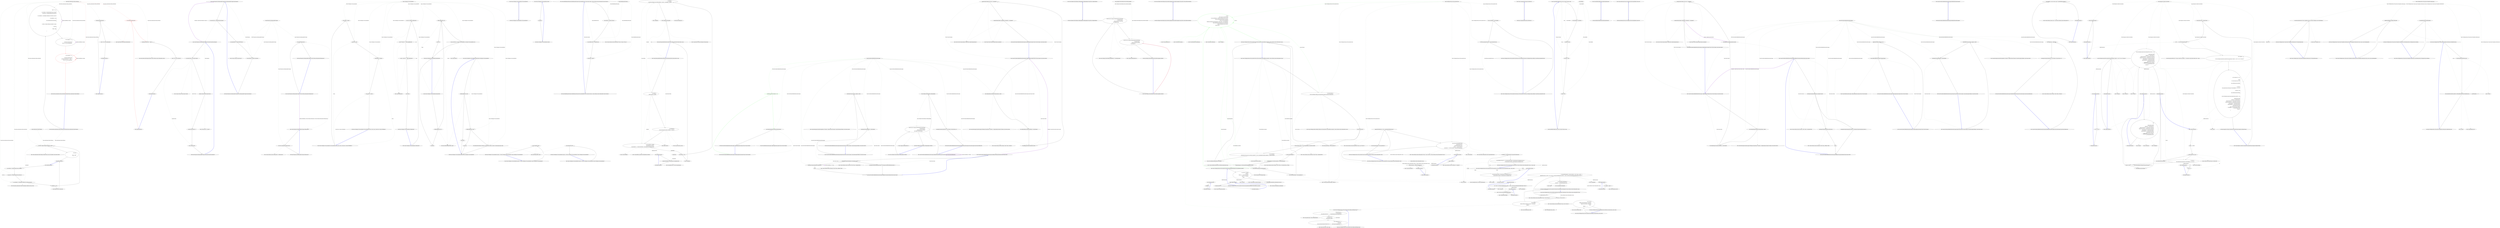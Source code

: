 digraph  {
n27 [label="Nancy.Demo.Authentication.Token.AuthModule", span=""];
n28 [label="Nancy.Authentication.Token.ITokenizer", span=""];
n0 [cluster="Nancy.Demo.Authentication.Token.AuthModule.AuthModule(Nancy.Authentication.Token.ITokenizer)", label="Entry Nancy.Demo.Authentication.Token.AuthModule.AuthModule(Nancy.Authentication.Token.ITokenizer)", span="7-7"];
n1 [cluster="Nancy.Demo.Authentication.Token.AuthModule.AuthModule(Nancy.Authentication.Token.ITokenizer)", label="Post[''/''] = x =>\r\n                {\r\n                    var userName = (string)this.Request.Form.UserName;\r\n                    var password = (string)this.Request.Form.Password;\r\n\r\n                    var userIdentity = UserDatabase.ValidateUser(userName, password);\r\n\r\n                    if (userIdentity == null)\r\n                    {\r\n                        return HttpStatusCode.Unauthorized;\r\n                    }\r\n\r\n                    var token = tokenizer.Tokenize(userIdentity, Context);\r\n\r\n                    return new\r\n                        {\r\n                            Token = token,\r\n                        };\r\n                }", span="10-28"];
n11 [cluster="lambda expression", label="var token = tokenizer.Tokenize(userIdentity, Context)", span="22-22"];
n2 [cluster="Nancy.Demo.Authentication.Token.AuthModule.AuthModule(Nancy.Authentication.Token.ITokenizer)", label="Get[''/validation''] = _ =>\r\n                {\r\n                    this.RequiresAuthentication();\r\n                    return ''Yay! You are authenticated!'';\r\n                }", span="30-34"];
n3 [cluster="Nancy.Demo.Authentication.Token.AuthModule.AuthModule(Nancy.Authentication.Token.ITokenizer)", color=red, community=0, label="18: Get[''/admin''] = _ =>\r\n            {\r\n                this.RequiresAuthentication();\r\n                this.RequiresClaims(new[] { ''admin'' });\r\n                return ''Yay! You are authorized!'';\r\n            }", span="36-41"];
n4 [cluster="Nancy.Demo.Authentication.Token.AuthModule.AuthModule(Nancy.Authentication.Token.ITokenizer)", label="Exit Nancy.Demo.Authentication.Token.AuthModule.AuthModule(Nancy.Authentication.Token.ITokenizer)", span="7-7"];
n5 [cluster="lambda expression", label="Entry lambda expression", span="10-28"];
n6 [cluster="lambda expression", label="var userName = (string)this.Request.Form.UserName", span="12-12"];
n7 [cluster="lambda expression", label="var password = (string)this.Request.Form.Password", span="13-13"];
n8 [cluster="lambda expression", label="var userIdentity = UserDatabase.ValidateUser(userName, password)", span="15-15"];
n9 [cluster="lambda expression", label="userIdentity == null", span="17-17"];
n14 [cluster="Nancy.Demo.Authentication.Token.UserDatabase.ValidateUser(string, string)", label="Entry Nancy.Demo.Authentication.Token.UserDatabase.ValidateUser(string, string)", span="21-21"];
n10 [cluster="lambda expression", label="return HttpStatusCode.Unauthorized;", span="19-19"];
n12 [cluster="lambda expression", label="return new\r\n                        {\r\n                            Token = token,\r\n                        };", span="24-27"];
n15 [cluster="Nancy.Authentication.Token.ITokenizer.Tokenize(Nancy.Security.IUserIdentity, Nancy.NancyContext)", label="Entry Nancy.Authentication.Token.ITokenizer.Tokenize(Nancy.Security.IUserIdentity, Nancy.NancyContext)", span="15-15"];
n13 [cluster="lambda expression", label="Exit lambda expression", span="10-28"];
n16 [cluster="lambda expression", label="Entry lambda expression", span="30-34"];
n17 [cluster="lambda expression", label="this.RequiresAuthentication()", span="32-32"];
n18 [cluster="lambda expression", label="return ''Yay! You are authenticated!'';", span="33-33"];
n20 [cluster="Nancy.INancyModule.RequiresAuthentication()", label="Entry Nancy.INancyModule.RequiresAuthentication()", span="17-17"];
n19 [cluster="lambda expression", label="Exit lambda expression", span="30-34"];
n21 [cluster="lambda expression", label="Entry lambda expression", span="36-41"];
n22 [cluster="lambda expression", color=red, community=0, label="16: this.RequiresAuthentication()", span="38-38"];
n23 [cluster="lambda expression", label="this.RequiresClaims(new[] { ''admin'' })", span="39-39"];
n24 [cluster="lambda expression", label="return ''Yay! You are authorized!'';", span="40-40"];
n26 [cluster="Nancy.INancyModule.RequiresClaims(System.Collections.Generic.IEnumerable<string>)", label="Entry Nancy.INancyModule.RequiresClaims(System.Collections.Generic.IEnumerable<string>)", span="27-27"];
n25 [cluster="lambda expression", label="Exit lambda expression", span="36-41"];
m0_0 [cluster="Nancy.Testing.BrowserResponseBodyWrapper.BrowserResponseBodyWrapper(Nancy.Response)", file="BrowserResponseBodyWrapper.cs", label="Entry Nancy.Testing.BrowserResponseBodyWrapper.BrowserResponseBodyWrapper(Nancy.Response)", span="15-15"];
m0_1 [cluster="Nancy.Testing.BrowserResponseBodyWrapper.BrowserResponseBodyWrapper(Nancy.Response)", file="BrowserResponseBodyWrapper.cs", label="var contentStream = GetContentStream(response)", span="17-17"];
m0_3 [cluster="Nancy.Testing.BrowserResponseBodyWrapper.BrowserResponseBodyWrapper(Nancy.Response)", file="BrowserResponseBodyWrapper.cs", label="this.contentType = response.ContentType", span="20-20"];
m0_2 [cluster="Nancy.Testing.BrowserResponseBodyWrapper.BrowserResponseBodyWrapper(Nancy.Response)", file="BrowserResponseBodyWrapper.cs", label="this.responseBytes = contentStream.ToArray()", span="19-19"];
m0_4 [cluster="Nancy.Testing.BrowserResponseBodyWrapper.BrowserResponseBodyWrapper(Nancy.Response)", file="BrowserResponseBodyWrapper.cs", label="Exit Nancy.Testing.BrowserResponseBodyWrapper.BrowserResponseBodyWrapper(Nancy.Response)", span="15-15"];
m0_18 [cluster="Nancy.Testing.BrowserResponseBodyWrapper.System.Collections.IEnumerable.GetEnumerator()", file="BrowserResponseBodyWrapper.cs", label="Entry Nancy.Testing.BrowserResponseBodyWrapper.System.Collections.IEnumerable.GetEnumerator()", span="67-67"];
m0_19 [cluster="Nancy.Testing.BrowserResponseBodyWrapper.System.Collections.IEnumerable.GetEnumerator()", file="BrowserResponseBodyWrapper.cs", label="return this.GetEnumerator();", span="69-69"];
m0_20 [cluster="Nancy.Testing.BrowserResponseBodyWrapper.System.Collections.IEnumerable.GetEnumerator()", file="BrowserResponseBodyWrapper.cs", label="Exit Nancy.Testing.BrowserResponseBodyWrapper.System.Collections.IEnumerable.GetEnumerator()", span="67-67"];
m0_6 [cluster="System.IO.MemoryStream.ToArray()", file="BrowserResponseBodyWrapper.cs", label="Entry System.IO.MemoryStream.ToArray()", span="0-0"];
m0_5 [cluster="Nancy.Testing.BrowserResponseBodyWrapper.GetContentStream(Nancy.Response)", file="BrowserResponseBodyWrapper.cs", label="Entry Nancy.Testing.BrowserResponseBodyWrapper.GetContentStream(Nancy.Response)", span="28-28"];
m0_7 [cluster="Nancy.Testing.BrowserResponseBodyWrapper.GetContentStream(Nancy.Response)", file="BrowserResponseBodyWrapper.cs", label="var contentsStream = new MemoryStream()", span="30-30"];
m0_8 [cluster="Nancy.Testing.BrowserResponseBodyWrapper.GetContentStream(Nancy.Response)", file="BrowserResponseBodyWrapper.cs", label="response.Contents.Invoke(contentsStream)", span="31-31"];
m0_9 [cluster="Nancy.Testing.BrowserResponseBodyWrapper.GetContentStream(Nancy.Response)", file="BrowserResponseBodyWrapper.cs", label="contentsStream.Position = 0", span="32-32"];
m0_10 [cluster="Nancy.Testing.BrowserResponseBodyWrapper.GetContentStream(Nancy.Response)", file="BrowserResponseBodyWrapper.cs", label="return contentsStream;", span="33-33"];
m0_11 [cluster="Nancy.Testing.BrowserResponseBodyWrapper.GetContentStream(Nancy.Response)", file="BrowserResponseBodyWrapper.cs", label="Exit Nancy.Testing.BrowserResponseBodyWrapper.GetContentStream(Nancy.Response)", span="28-28"];
m0_17 [cluster="System.Collections.Generic.IEnumerable<T>.GetEnumerator()", file="BrowserResponseBodyWrapper.cs", label="Entry System.Collections.Generic.IEnumerable<T>.GetEnumerator()", span="0-0"];
m0_14 [cluster="Nancy.Testing.BrowserResponseBodyWrapper.GetEnumerator()", file="BrowserResponseBodyWrapper.cs", label="Entry Nancy.Testing.BrowserResponseBodyWrapper.GetEnumerator()", span="58-58"];
m0_15 [cluster="Nancy.Testing.BrowserResponseBodyWrapper.GetEnumerator()", file="BrowserResponseBodyWrapper.cs", label="return this.responseBytes.GetEnumerator();", span="60-60"];
m0_16 [cluster="Nancy.Testing.BrowserResponseBodyWrapper.GetEnumerator()", file="BrowserResponseBodyWrapper.cs", label="Exit Nancy.Testing.BrowserResponseBodyWrapper.GetEnumerator()", span="58-58"];
m0_13 [cluster="System.Action<T>.Invoke(T)", file="BrowserResponseBodyWrapper.cs", label="Entry System.Action<T>.Invoke(T)", span="0-0"];
m0_12 [cluster="System.IO.MemoryStream.MemoryStream()", file="BrowserResponseBodyWrapper.cs", label="Entry System.IO.MemoryStream.MemoryStream()", span="0-0"];
m0_21 [file="BrowserResponseBodyWrapper.cs", label="Nancy.Testing.BrowserResponseBodyWrapper", span=""];
m1_34 [cluster="string.GetHashCode()", file="DefaultNancyBootstrapper.cs", label="Entry string.GetHashCode()", span="0-0"];
m1_0 [cluster="Nancy.ViewEngines.ViewLocationResult.ViewLocationResult()", file="DefaultNancyBootstrapper.cs", label="Entry Nancy.ViewEngines.ViewLocationResult.ViewLocationResult()", span="13-13"];
m1_1 [cluster="Nancy.ViewEngines.ViewLocationResult.ViewLocationResult()", file="DefaultNancyBootstrapper.cs", label="Exit Nancy.ViewEngines.ViewLocationResult.ViewLocationResult()", span="13-13"];
m1_2 [cluster="Nancy.ViewEngines.ViewLocationResult.ViewLocationResult(string, string, string, System.Func<System.IO.TextReader>)", file="DefaultNancyBootstrapper.cs", label="Entry Nancy.ViewEngines.ViewLocationResult.ViewLocationResult(string, string, string, System.Func<System.IO.TextReader>)", span="25-25"];
m1_3 [cluster="Nancy.ViewEngines.ViewLocationResult.ViewLocationResult(string, string, string, System.Func<System.IO.TextReader>)", file="DefaultNancyBootstrapper.cs", label="this.Location = location", span="27-27"];
m1_4 [cluster="Nancy.ViewEngines.ViewLocationResult.ViewLocationResult(string, string, string, System.Func<System.IO.TextReader>)", file="DefaultNancyBootstrapper.cs", label="this.Name = name", span="28-28"];
m1_5 [cluster="Nancy.ViewEngines.ViewLocationResult.ViewLocationResult(string, string, string, System.Func<System.IO.TextReader>)", file="DefaultNancyBootstrapper.cs", label="this.Extension = extension", span="29-29"];
m1_6 [cluster="Nancy.ViewEngines.ViewLocationResult.ViewLocationResult(string, string, string, System.Func<System.IO.TextReader>)", file="DefaultNancyBootstrapper.cs", label="this.Contents = contents", span="30-30"];
m1_7 [cluster="Nancy.ViewEngines.ViewLocationResult.ViewLocationResult(string, string, string, System.Func<System.IO.TextReader>)", file="DefaultNancyBootstrapper.cs", label="Exit Nancy.ViewEngines.ViewLocationResult.ViewLocationResult(string, string, string, System.Func<System.IO.TextReader>)", span="25-25"];
m1_28 [cluster="Nancy.ViewEngines.ViewLocationResult.GetHashCode()", file="DefaultNancyBootstrapper.cs", label="Entry Nancy.ViewEngines.ViewLocationResult.GetHashCode()", span="95-95"];
m1_29 [cluster="Nancy.ViewEngines.ViewLocationResult.GetHashCode()", file="DefaultNancyBootstrapper.cs", label="var result = Extension.GetHashCode()", span="99-99"];
m1_30 [cluster="Nancy.ViewEngines.ViewLocationResult.GetHashCode()", file="DefaultNancyBootstrapper.cs", label="result = (result*397) ^ Location.GetHashCode()", span="100-100"];
m1_31 [cluster="Nancy.ViewEngines.ViewLocationResult.GetHashCode()", file="DefaultNancyBootstrapper.cs", label="result = (result*397) ^ Name.GetHashCode()", span="101-101"];
m1_32 [cluster="Nancy.ViewEngines.ViewLocationResult.GetHashCode()", file="DefaultNancyBootstrapper.cs", label="return result;", span="102-102"];
m1_33 [cluster="Nancy.ViewEngines.ViewLocationResult.GetHashCode()", file="DefaultNancyBootstrapper.cs", label="Exit Nancy.ViewEngines.ViewLocationResult.GetHashCode()", span="95-95"];
m1_19 [cluster="object.Equals(object, object)", file="DefaultNancyBootstrapper.cs", label="Entry object.Equals(object, object)", span="0-0"];
m1_20 [cluster="Nancy.ViewEngines.ViewLocationResult.Equals(object)", file="DefaultNancyBootstrapper.cs", label="Entry Nancy.ViewEngines.ViewLocationResult.Equals(object)", span="84-84"];
m1_21 [cluster="Nancy.ViewEngines.ViewLocationResult.Equals(object)", file="DefaultNancyBootstrapper.cs", label="ReferenceEquals(null, obj)", span="86-86"];
m1_23 [cluster="Nancy.ViewEngines.ViewLocationResult.Equals(object)", file="DefaultNancyBootstrapper.cs", label="ReferenceEquals(this, obj)", span="87-87"];
m1_25 [cluster="Nancy.ViewEngines.ViewLocationResult.Equals(object)", file="DefaultNancyBootstrapper.cs", label="return obj.GetType() == typeof (ViewLocationResult) && Equals((ViewLocationResult) obj);", span="88-88"];
m1_22 [cluster="Nancy.ViewEngines.ViewLocationResult.Equals(object)", file="DefaultNancyBootstrapper.cs", label="return false;", span="86-86"];
m1_24 [cluster="Nancy.ViewEngines.ViewLocationResult.Equals(object)", file="DefaultNancyBootstrapper.cs", label="return true;", span="87-87"];
m1_26 [cluster="Nancy.ViewEngines.ViewLocationResult.Equals(object)", file="DefaultNancyBootstrapper.cs", label="Exit Nancy.ViewEngines.ViewLocationResult.Equals(object)", span="84-84"];
m1_11 [cluster="Nancy.ViewEngines.ViewLocationResult.Equals(Nancy.ViewEngines.ViewLocationResult)", file="DefaultNancyBootstrapper.cs", label="Entry Nancy.ViewEngines.ViewLocationResult.Equals(Nancy.ViewEngines.ViewLocationResult)", span="72-72"];
m1_12 [cluster="Nancy.ViewEngines.ViewLocationResult.Equals(Nancy.ViewEngines.ViewLocationResult)", file="DefaultNancyBootstrapper.cs", label="ReferenceEquals(null, other)", span="74-74"];
m1_14 [cluster="Nancy.ViewEngines.ViewLocationResult.Equals(Nancy.ViewEngines.ViewLocationResult)", file="DefaultNancyBootstrapper.cs", label="ReferenceEquals(this, other)", span="75-75"];
m1_16 [cluster="Nancy.ViewEngines.ViewLocationResult.Equals(Nancy.ViewEngines.ViewLocationResult)", file="DefaultNancyBootstrapper.cs", label="return Equals(other.Extension, Extension) && Equals(other.Location, Location) && Equals(other.Name, Name);", span="76-76"];
m1_13 [cluster="Nancy.ViewEngines.ViewLocationResult.Equals(Nancy.ViewEngines.ViewLocationResult)", file="DefaultNancyBootstrapper.cs", label="return false;", span="74-74"];
m1_15 [cluster="Nancy.ViewEngines.ViewLocationResult.Equals(Nancy.ViewEngines.ViewLocationResult)", file="DefaultNancyBootstrapper.cs", label="return true;", span="75-75"];
m1_17 [cluster="Nancy.ViewEngines.ViewLocationResult.Equals(Nancy.ViewEngines.ViewLocationResult)", file="DefaultNancyBootstrapper.cs", label="Exit Nancy.ViewEngines.ViewLocationResult.Equals(Nancy.ViewEngines.ViewLocationResult)", span="72-72"];
m1_38 [cluster="Nancy.ViewEngines.ViewLocationResult.operator !=(Nancy.ViewEngines.ViewLocationResult, Nancy.ViewEngines.ViewLocationResult)", file="DefaultNancyBootstrapper.cs", label="Entry Nancy.ViewEngines.ViewLocationResult.operator !=(Nancy.ViewEngines.ViewLocationResult, Nancy.ViewEngines.ViewLocationResult)", span="111-111"];
m1_39 [cluster="Nancy.ViewEngines.ViewLocationResult.operator !=(Nancy.ViewEngines.ViewLocationResult, Nancy.ViewEngines.ViewLocationResult)", file="DefaultNancyBootstrapper.cs", label="return !Equals(left, right);", span="113-113"];
m1_40 [cluster="Nancy.ViewEngines.ViewLocationResult.operator !=(Nancy.ViewEngines.ViewLocationResult, Nancy.ViewEngines.ViewLocationResult)", file="DefaultNancyBootstrapper.cs", label="Exit Nancy.ViewEngines.ViewLocationResult.operator !=(Nancy.ViewEngines.ViewLocationResult, Nancy.ViewEngines.ViewLocationResult)", span="111-111"];
m1_35 [cluster="Nancy.ViewEngines.ViewLocationResult.operator ==(Nancy.ViewEngines.ViewLocationResult, Nancy.ViewEngines.ViewLocationResult)", file="DefaultNancyBootstrapper.cs", label="Entry Nancy.ViewEngines.ViewLocationResult.operator ==(Nancy.ViewEngines.ViewLocationResult, Nancy.ViewEngines.ViewLocationResult)", span="106-106"];
m1_36 [cluster="Nancy.ViewEngines.ViewLocationResult.operator ==(Nancy.ViewEngines.ViewLocationResult, Nancy.ViewEngines.ViewLocationResult)", file="DefaultNancyBootstrapper.cs", label="return Equals(left, right);", span="108-108"];
m1_37 [cluster="Nancy.ViewEngines.ViewLocationResult.operator ==(Nancy.ViewEngines.ViewLocationResult, Nancy.ViewEngines.ViewLocationResult)", file="DefaultNancyBootstrapper.cs", label="Exit Nancy.ViewEngines.ViewLocationResult.operator ==(Nancy.ViewEngines.ViewLocationResult, Nancy.ViewEngines.ViewLocationResult)", span="106-106"];
m1_8 [cluster="Nancy.ViewEngines.ViewLocationResult.IsStale()", file="DefaultNancyBootstrapper.cs", label="Entry Nancy.ViewEngines.ViewLocationResult.IsStale()", span="62-62"];
m1_9 [cluster="Nancy.ViewEngines.ViewLocationResult.IsStale()", file="DefaultNancyBootstrapper.cs", label="return false;", span="64-64"];
m1_10 [cluster="Nancy.ViewEngines.ViewLocationResult.IsStale()", file="DefaultNancyBootstrapper.cs", label="Exit Nancy.ViewEngines.ViewLocationResult.IsStale()", span="62-62"];
m1_27 [cluster="object.GetType()", file="DefaultNancyBootstrapper.cs", label="Entry object.GetType()", span="0-0"];
m1_18 [cluster="object.ReferenceEquals(object, object)", file="DefaultNancyBootstrapper.cs", label="Entry object.ReferenceEquals(object, object)", span="0-0"];
m1_41 [file="DefaultNancyBootstrapper.cs", label="Nancy.ViewEngines.ViewLocationResult", span=""];
m2_0 [cluster="Nancy.DefaultResponseFormatter.DefaultResponseFormatter(Nancy.IRootPathProvider, Nancy.NancyContext, System.Collections.Generic.IEnumerable<Nancy.ISerializer>)", file="DefaultResponseFormatter.cs", label="Entry Nancy.DefaultResponseFormatter.DefaultResponseFormatter(Nancy.IRootPathProvider, Nancy.NancyContext, System.Collections.Generic.IEnumerable<Nancy.ISerializer>)", span="19-19"];
m2_1 [cluster="Nancy.DefaultResponseFormatter.DefaultResponseFormatter(Nancy.IRootPathProvider, Nancy.NancyContext, System.Collections.Generic.IEnumerable<Nancy.ISerializer>)", file="DefaultResponseFormatter.cs", label="this.serializers = serializers.ToArray()", span="21-21"];
m2_2 [cluster="Nancy.DefaultResponseFormatter.DefaultResponseFormatter(Nancy.IRootPathProvider, Nancy.NancyContext, System.Collections.Generic.IEnumerable<Nancy.ISerializer>)", file="DefaultResponseFormatter.cs", label="this.rootPathProvider = rootPathProvider", span="22-22"];
m2_3 [cluster="Nancy.DefaultResponseFormatter.DefaultResponseFormatter(Nancy.IRootPathProvider, Nancy.NancyContext, System.Collections.Generic.IEnumerable<Nancy.ISerializer>)", file="DefaultResponseFormatter.cs", label="this.context = context", span="23-23"];
m2_4 [cluster="Nancy.DefaultResponseFormatter.DefaultResponseFormatter(Nancy.IRootPathProvider, Nancy.NancyContext, System.Collections.Generic.IEnumerable<Nancy.ISerializer>)", file="DefaultResponseFormatter.cs", label="Exit Nancy.DefaultResponseFormatter.DefaultResponseFormatter(Nancy.IRootPathProvider, Nancy.NancyContext, System.Collections.Generic.IEnumerable<Nancy.ISerializer>)", span="19-19"];
m2_5 [cluster="System.Collections.Generic.IEnumerable<TSource>.ToArray<TSource>()", file="DefaultResponseFormatter.cs", label="Entry System.Collections.Generic.IEnumerable<TSource>.ToArray<TSource>()", span="0-0"];
m2_6 [file="DefaultResponseFormatter.cs", label="Nancy.DefaultResponseFormatter", span=""];
m3_14 [cluster="Unk.Replace", file="DefaultRouteDescriptionProvider.cs", label="Entry Unk.Replace", span=""];
m3_0 [cluster="Nancy.Routing.DefaultRouteDescriptionProvider.GetDescription(Nancy.INancyModule, string)", file="DefaultRouteDescriptionProvider.cs", label="Entry Nancy.Routing.DefaultRouteDescriptionProvider.GetDescription(Nancy.INancyModule, string)", span="19-19"];
m3_1 [cluster="Nancy.Routing.DefaultRouteDescriptionProvider.GetDescription(Nancy.INancyModule, string)", file="DefaultRouteDescriptionProvider.cs", label="var assembly =\r\n                module.GetType().Assembly", span="21-22"];
m3_2 [cluster="Nancy.Routing.DefaultRouteDescriptionProvider.GetDescription(Nancy.INancyModule, string)", file="DefaultRouteDescriptionProvider.cs", label="var moduleName =\r\n                string.Concat(module.GetType().FullName, ''.resources'')", span="24-25"];
m3_6 [cluster="Nancy.Routing.DefaultRouteDescriptionProvider.GetDescription(Nancy.INancyModule, string)", file="DefaultRouteDescriptionProvider.cs", label="return manager.GetString(path);", span="36-36"];
m3_3 [cluster="Nancy.Routing.DefaultRouteDescriptionProvider.GetDescription(Nancy.INancyModule, string)", file="DefaultRouteDescriptionProvider.cs", label="var resourceName = assembly\r\n                .GetManifestResourceNames()\r\n                .FirstOrDefault(x => x.Equals(moduleName, StringComparison.OrdinalIgnoreCase))", span="27-29"];
m3_5 [cluster="Nancy.Routing.DefaultRouteDescriptionProvider.GetDescription(Nancy.INancyModule, string)", file="DefaultRouteDescriptionProvider.cs", label="var manager =\r\n                    new ResourceManager(resourceName.Replace(''.resources'', string.Empty), assembly)", span="33-34"];
m3_4 [cluster="Nancy.Routing.DefaultRouteDescriptionProvider.GetDescription(Nancy.INancyModule, string)", file="DefaultRouteDescriptionProvider.cs", label="resourceName != null", span="31-31"];
m3_7 [cluster="Nancy.Routing.DefaultRouteDescriptionProvider.GetDescription(Nancy.INancyModule, string)", file="DefaultRouteDescriptionProvider.cs", label="return string.Empty;", span="39-39"];
m3_8 [cluster="Nancy.Routing.DefaultRouteDescriptionProvider.GetDescription(Nancy.INancyModule, string)", file="DefaultRouteDescriptionProvider.cs", label="Exit Nancy.Routing.DefaultRouteDescriptionProvider.GetDescription(Nancy.INancyModule, string)", span="19-19"];
m3_15 [cluster="System.Resources.ResourceManager.GetString(string)", file="DefaultRouteDescriptionProvider.cs", label="Entry System.Resources.ResourceManager.GetString(string)", span="0-0"];
m3_19 [cluster="string.Equals(string, System.StringComparison)", file="DefaultRouteDescriptionProvider.cs", label="Entry string.Equals(string, System.StringComparison)", span="0-0"];
m3_10 [cluster="string.Concat(string, string)", file="DefaultRouteDescriptionProvider.cs", label="Entry string.Concat(string, string)", span="0-0"];
m3_9 [cluster="object.GetType()", file="DefaultRouteDescriptionProvider.cs", label="Entry object.GetType()", span="0-0"];
m3_11 [cluster="System.Reflection.Assembly.GetManifestResourceNames()", file="DefaultRouteDescriptionProvider.cs", label="Entry System.Reflection.Assembly.GetManifestResourceNames()", span="0-0"];
m3_13 [cluster="ResourceManager.cstr", file="DefaultRouteDescriptionProvider.cs", label="Entry ResourceManager.cstr", span=""];
m3_16 [cluster="lambda expression", file="DefaultRouteDescriptionProvider.cs", label="Entry lambda expression", span="29-29"];
m3_17 [cluster="lambda expression", file="DefaultRouteDescriptionProvider.cs", label="x.Equals(moduleName, StringComparison.OrdinalIgnoreCase)", span="29-29"];
m3_18 [cluster="lambda expression", file="DefaultRouteDescriptionProvider.cs", label="Exit lambda expression", span="29-29"];
m3_12 [cluster="Unk.FirstOrDefault", file="DefaultRouteDescriptionProvider.cs", label="Entry Unk.FirstOrDefault", span=""];
m3_20 [file="DefaultRouteDescriptionProvider.cs", label=moduleName, span=""];
m4_25 [cluster="TinyIoC.TinyIoCContainer.Register<RegisterType, RegisterImplementation>()", file="DynamicDictionaryValue.cs", label="Entry TinyIoC.TinyIoCContainer.Register<RegisterType, RegisterImplementation>()", span="1018-1018"];
m4_16 [cluster="Nancy.Tests.Fakes.FakeDefaultNancyBootstrapper.ConfigureRequestContainer(TinyIoC.TinyIoCContainer, Nancy.NancyContext)", file="DynamicDictionaryValue.cs", label="Entry Nancy.Tests.Fakes.FakeDefaultNancyBootstrapper.ConfigureRequestContainer(TinyIoC.TinyIoCContainer, Nancy.NancyContext)", span="57-57"];
m4_17 [cluster="Nancy.Tests.Fakes.FakeDefaultNancyBootstrapper.ConfigureRequestContainer(TinyIoC.TinyIoCContainer, Nancy.NancyContext)", file="DynamicDictionaryValue.cs", label="base.ConfigureRequestContainer(existingContainer, context)", span="59-59"];
m4_18 [cluster="Nancy.Tests.Fakes.FakeDefaultNancyBootstrapper.ConfigureRequestContainer(TinyIoC.TinyIoCContainer, Nancy.NancyContext)", file="DynamicDictionaryValue.cs", label="this.ConfigureRequestContainerLastRequest = context.Request", span="61-61"];
m4_19 [cluster="Nancy.Tests.Fakes.FakeDefaultNancyBootstrapper.ConfigureRequestContainer(TinyIoC.TinyIoCContainer, Nancy.NancyContext)", file="DynamicDictionaryValue.cs", label="this.AddRequestContainerInitialisation(context)", span="63-63"];
m4_20 [cluster="Nancy.Tests.Fakes.FakeDefaultNancyBootstrapper.ConfigureRequestContainer(TinyIoC.TinyIoCContainer, Nancy.NancyContext)", file="DynamicDictionaryValue.cs", label="existingContainer.Register<IFoo, Foo>().AsSingleton()", span="65-65"];
m4_21 [cluster="Nancy.Tests.Fakes.FakeDefaultNancyBootstrapper.ConfigureRequestContainer(TinyIoC.TinyIoCContainer, Nancy.NancyContext)", file="DynamicDictionaryValue.cs", label="existingContainer.Register<IDependency, Dependency>().AsSingleton()", span="66-66"];
m4_22 [cluster="Nancy.Tests.Fakes.FakeDefaultNancyBootstrapper.ConfigureRequestContainer(TinyIoC.TinyIoCContainer, Nancy.NancyContext)", file="DynamicDictionaryValue.cs", label="Exit Nancy.Tests.Fakes.FakeDefaultNancyBootstrapper.ConfigureRequestContainer(TinyIoC.TinyIoCContainer, Nancy.NancyContext)", span="57-57"];
m4_24 [cluster="Nancy.Tests.Fakes.FakeDefaultNancyBootstrapper.AddRequestContainerInitialisation(Nancy.NancyContext)", file="DynamicDictionaryValue.cs", label="Entry Nancy.Tests.Fakes.FakeDefaultNancyBootstrapper.AddRequestContainerInitialisation(Nancy.NancyContext)", span="69-69"];
m4_27 [cluster="Nancy.Tests.Fakes.FakeDefaultNancyBootstrapper.AddRequestContainerInitialisation(Nancy.NancyContext)", file="DynamicDictionaryValue.cs", label="!this.RequestContainerInitialisations.ContainsKey(context)", span="71-71"];
m4_28 [cluster="Nancy.Tests.Fakes.FakeDefaultNancyBootstrapper.AddRequestContainerInitialisation(Nancy.NancyContext)", file="DynamicDictionaryValue.cs", label="this.RequestContainerInitialisations.Add(context, 1)", span="73-73"];
m4_30 [cluster="Nancy.Tests.Fakes.FakeDefaultNancyBootstrapper.AddRequestContainerInitialisation(Nancy.NancyContext)", file="DynamicDictionaryValue.cs", label="this.RequestContainerInitialisations[context] = this.RequestContainerInitialisations[context] + 1", span="77-77"];
m4_29 [cluster="Nancy.Tests.Fakes.FakeDefaultNancyBootstrapper.AddRequestContainerInitialisation(Nancy.NancyContext)", file="DynamicDictionaryValue.cs", label="return;", span="74-74"];
m4_31 [cluster="Nancy.Tests.Fakes.FakeDefaultNancyBootstrapper.AddRequestContainerInitialisation(Nancy.NancyContext)", file="DynamicDictionaryValue.cs", label="Exit Nancy.Tests.Fakes.FakeDefaultNancyBootstrapper.AddRequestContainerInitialisation(Nancy.NancyContext)", span="69-69"];
m4_38 [cluster="Nancy.DefaultNancyBootstrapper.ConfigureApplicationContainer(TinyIoC.TinyIoCContainer)", file="DynamicDictionaryValue.cs", label="Entry Nancy.DefaultNancyBootstrapper.ConfigureApplicationContainer(TinyIoC.TinyIoCContainer)", span="19-19"];
m4_10 [cluster="System.Collections.Generic.Dictionary<TKey, TValue>.Dictionary()", file="DynamicDictionaryValue.cs", label="Entry System.Collections.Generic.Dictionary<TKey, TValue>.Dictionary()", span="0-0"];
m4_0 [cluster="Nancy.Validation.FluentValidation.NotEqualAdapter.NotEqualAdapter(PropertyRule, NotEqualValidator)", file="DynamicDictionaryValue.cs", label="Entry Nancy.Validation.FluentValidation.NotEqualAdapter.NotEqualAdapter(PropertyRule, NotEqualValidator)", span="18-18"];
m4_1 [cluster="Nancy.Validation.FluentValidation.NotEqualAdapter.NotEqualAdapter(PropertyRule, NotEqualValidator)", file="DynamicDictionaryValue.cs", label="Exit Nancy.Validation.FluentValidation.NotEqualAdapter.NotEqualAdapter(PropertyRule, NotEqualValidator)", span="18-18"];
m4_6 [cluster="Nancy.Tests.Fakes.FakeDefaultNancyBootstrapper.FakeDefaultNancyBootstrapper(Nancy.Bootstrapper.NancyInternalConfiguration)", file="DynamicDictionaryValue.cs", label="Entry Nancy.Tests.Fakes.FakeDefaultNancyBootstrapper.FakeDefaultNancyBootstrapper(Nancy.Bootstrapper.NancyInternalConfiguration)", span="28-28"];
m4_15 [cluster="Nancy.Bootstrapper.NancyBootstrapperBase<TContainer>.RequestStartup(TContainer, Nancy.Bootstrapper.IPipelines, Nancy.NancyContext)", file="DynamicDictionaryValue.cs", label="Entry Nancy.Bootstrapper.NancyBootstrapperBase<TContainer>.RequestStartup(TContainer, Nancy.Bootstrapper.IPipelines, Nancy.NancyContext)", span="385-385"];
m4_26 [cluster="TinyIoC.TinyIoCContainer.RegisterOptions.AsSingleton()", file="DynamicDictionaryValue.cs", label="Entry TinyIoC.TinyIoCContainer.RegisterOptions.AsSingleton()", span="592-592"];
m4_5 [cluster="ComparisonValidationRule.cstr", file="DynamicDictionaryValue.cs", label="Entry ComparisonValidationRule.cstr", span=""];
m4_7 [cluster="Nancy.Tests.Fakes.FakeDefaultNancyBootstrapper.FakeDefaultNancyBootstrapper(Nancy.Bootstrapper.NancyInternalConfiguration)", file="DynamicDictionaryValue.cs", label="Nancy.Validation.FluentValidation.NotEqualAdapter", span=""];
m4_8 [cluster="Nancy.Tests.Fakes.FakeDefaultNancyBootstrapper.FakeDefaultNancyBootstrapper(Nancy.Bootstrapper.NancyInternalConfiguration)", file="DynamicDictionaryValue.cs", label="this.RequestContainerInitialisations = new Dictionary<NancyContext, int>()", span="32-32"];
m4_9 [cluster="Nancy.Tests.Fakes.FakeDefaultNancyBootstrapper.FakeDefaultNancyBootstrapper(Nancy.Bootstrapper.NancyInternalConfiguration)", file="DynamicDictionaryValue.cs", label="Exit Nancy.Tests.Fakes.FakeDefaultNancyBootstrapper.FakeDefaultNancyBootstrapper(Nancy.Bootstrapper.NancyInternalConfiguration)", span="28-28"];
m4_32 [cluster="System.Collections.Generic.IDictionary<TKey, TValue>.ContainsKey(TKey)", file="DynamicDictionaryValue.cs", label="Entry System.Collections.Generic.IDictionary<TKey, TValue>.ContainsKey(TKey)", span="0-0"];
m4_33 [cluster="System.Collections.Generic.IDictionary<TKey, TValue>.Add(TKey, TValue)", file="DynamicDictionaryValue.cs", label="Entry System.Collections.Generic.IDictionary<TKey, TValue>.Add(TKey, TValue)", span="0-0"];
m4_23 [cluster="Nancy.Bootstrapper.NancyBootstrapperWithRequestContainerBase<TContainer>.ConfigureRequestContainer(TContainer, Nancy.NancyContext)", file="DynamicDictionaryValue.cs", label="Entry Nancy.Bootstrapper.NancyBootstrapperWithRequestContainerBase<TContainer>.ConfigureRequestContainer(TContainer, Nancy.NancyContext)", span="108-108"];
m4_2 [cluster="Nancy.Validation.FluentValidation.NotEqualAdapter.GetRules()", file="DynamicDictionaryValue.cs", label="Entry Nancy.Validation.FluentValidation.NotEqualAdapter.GetRules()", span="27-27"];
m4_3 [cluster="Nancy.Validation.FluentValidation.NotEqualAdapter.GetRules()", file="DynamicDictionaryValue.cs", label="yield return new ComparisonValidationRule(FormatMessage,\r\n                GetMemberNames(),\r\n                ComparisonOperator.NotEqual,\r\n                this.Validator.ValueToCompare);", span="29-32"];
m4_4 [cluster="Nancy.Validation.FluentValidation.NotEqualAdapter.GetRules()", file="DynamicDictionaryValue.cs", label="Exit Nancy.Validation.FluentValidation.NotEqualAdapter.GetRules()", span="27-27"];
m4_11 [cluster="Nancy.Tests.Fakes.FakeDefaultNancyBootstrapper.RequestStartup(TinyIoC.TinyIoCContainer, Nancy.Bootstrapper.IPipelines, Nancy.NancyContext)", file="DynamicDictionaryValue.cs", label="Entry Nancy.Tests.Fakes.FakeDefaultNancyBootstrapper.RequestStartup(TinyIoC.TinyIoCContainer, Nancy.Bootstrapper.IPipelines, Nancy.NancyContext)", span="50-50"];
m4_12 [cluster="Nancy.Tests.Fakes.FakeDefaultNancyBootstrapper.RequestStartup(TinyIoC.TinyIoCContainer, Nancy.Bootstrapper.IPipelines, Nancy.NancyContext)", file="DynamicDictionaryValue.cs", label="base.RequestStartup(container, pipelines, context)", span="52-52"];
m4_13 [cluster="Nancy.Tests.Fakes.FakeDefaultNancyBootstrapper.RequestStartup(TinyIoC.TinyIoCContainer, Nancy.Bootstrapper.IPipelines, Nancy.NancyContext)", file="DynamicDictionaryValue.cs", label="this.RequestStartupLastRequest = context.Request", span="54-54"];
m4_14 [cluster="Nancy.Tests.Fakes.FakeDefaultNancyBootstrapper.RequestStartup(TinyIoC.TinyIoCContainer, Nancy.Bootstrapper.IPipelines, Nancy.NancyContext)", file="DynamicDictionaryValue.cs", label="Exit Nancy.Tests.Fakes.FakeDefaultNancyBootstrapper.RequestStartup(TinyIoC.TinyIoCContainer, Nancy.Bootstrapper.IPipelines, Nancy.NancyContext)", span="50-50"];
m4_34 [cluster="Nancy.Tests.Fakes.FakeDefaultNancyBootstrapper.ConfigureApplicationContainer(TinyIoC.TinyIoCContainer)", file="DynamicDictionaryValue.cs", label="Entry Nancy.Tests.Fakes.FakeDefaultNancyBootstrapper.ConfigureApplicationContainer(TinyIoC.TinyIoCContainer)", span="80-80"];
m4_35 [cluster="Nancy.Tests.Fakes.FakeDefaultNancyBootstrapper.ConfigureApplicationContainer(TinyIoC.TinyIoCContainer)", color=green, community=0, file="DynamicDictionaryValue.cs", label="1: ApplicationContainerConfigured = true", span="82-82"];
m4_36 [cluster="Nancy.Tests.Fakes.FakeDefaultNancyBootstrapper.ConfigureApplicationContainer(TinyIoC.TinyIoCContainer)", file="DynamicDictionaryValue.cs", label="base.ConfigureApplicationContainer(existingContainer)", span="83-83"];
m4_37 [cluster="Nancy.Tests.Fakes.FakeDefaultNancyBootstrapper.ConfigureApplicationContainer(TinyIoC.TinyIoCContainer)", file="DynamicDictionaryValue.cs", label="Exit Nancy.Tests.Fakes.FakeDefaultNancyBootstrapper.ConfigureApplicationContainer(TinyIoC.TinyIoCContainer)", span="80-80"];
m4_39 [file="DynamicDictionaryValue.cs", label="Nancy.Tests.Fakes.FakeDefaultNancyBootstrapper", span=""];
m5_7 [cluster="Nancy.Validation.FluentValidation.AdapterBase<T>.GetMemberNames()", file="ErrorPipeline.cs", label="Entry Nancy.Validation.FluentValidation.AdapterBase<T>.GetMemberNames()", span="46-46"];
m5_6 [cluster="ComparisonValidationRule.cstr", file="ErrorPipeline.cs", label="Entry ComparisonValidationRule.cstr", span=""];
m5_0 [cluster="Nancy.Validation.FluentValidation.ExclusiveBetweenAdapter.ExclusiveBetweenAdapter(PropertyRule, ExclusiveBetweenValidator)", file="ErrorPipeline.cs", label="Entry Nancy.Validation.FluentValidation.ExclusiveBetweenAdapter.ExclusiveBetweenAdapter(PropertyRule, ExclusiveBetweenValidator)", span="18-18"];
m5_1 [cluster="Nancy.Validation.FluentValidation.ExclusiveBetweenAdapter.ExclusiveBetweenAdapter(PropertyRule, ExclusiveBetweenValidator)", file="ErrorPipeline.cs", label="Exit Nancy.Validation.FluentValidation.ExclusiveBetweenAdapter.ExclusiveBetweenAdapter(PropertyRule, ExclusiveBetweenValidator)", span="18-18"];
m5_2 [cluster="Nancy.Validation.FluentValidation.ExclusiveBetweenAdapter.GetRules()", file="ErrorPipeline.cs", label="Entry Nancy.Validation.FluentValidation.ExclusiveBetweenAdapter.GetRules()", span="27-27"];
m5_3 [cluster="Nancy.Validation.FluentValidation.ExclusiveBetweenAdapter.GetRules()", file="ErrorPipeline.cs", label="yield return new ComparisonValidationRule(FormatMessage,\r\n                GetMemberNames(),\r\n                ComparisonOperator.GreaterThan,\r\n                this.Validator.From);", span="29-32"];
m5_4 [cluster="Nancy.Validation.FluentValidation.ExclusiveBetweenAdapter.GetRules()", file="ErrorPipeline.cs", label="yield return new ComparisonValidationRule(FormatMessage,\r\n                GetMemberNames(),\r\n                ComparisonOperator.LessThan,\r\n                this.Validator.To);", span="34-37"];
m5_5 [cluster="Nancy.Validation.FluentValidation.ExclusiveBetweenAdapter.GetRules()", file="ErrorPipeline.cs", label="Exit Nancy.Validation.FluentValidation.ExclusiveBetweenAdapter.GetRules()", span="27-27"];
m5_8 [file="ErrorPipeline.cs", label="Nancy.Validation.FluentValidation.ExclusiveBetweenAdapter", span=""];
m6_57 [cluster="Unk.GetResourceLocation", file="FavIconApplicationStartup.cs", label="Entry Unk.GetResourceLocation", span=""];
m6_64 [cluster="string.Trim(params char[])", file="FavIconApplicationStartup.cs", label="Entry string.Trim(params char[])", span="0-0"];
m6_2 [cluster="Nancy.ViewEngines.ResourceViewLocationProvider.ResourceViewLocationProvider(Nancy.ViewEngines.IResourceReader, Nancy.IResourceAssemblyProvider)", file="FavIconApplicationStartup.cs", label="Entry Nancy.ViewEngines.ResourceViewLocationProvider.ResourceViewLocationProvider(Nancy.ViewEngines.IResourceReader, Nancy.IResourceAssemblyProvider)", span="40-40"];
m6_3 [cluster="Nancy.ViewEngines.ResourceViewLocationProvider.ResourceViewLocationProvider(Nancy.ViewEngines.IResourceReader, Nancy.IResourceAssemblyProvider)", file="FavIconApplicationStartup.cs", label="this.resourceReader = resourceReader", span="42-42"];
m6_4 [cluster="Nancy.ViewEngines.ResourceViewLocationProvider.ResourceViewLocationProvider(Nancy.ViewEngines.IResourceReader, Nancy.IResourceAssemblyProvider)", file="FavIconApplicationStartup.cs", label="this.resourceAssemblyProvider = resourceAssemblyProvider", span="43-43"];
m6_5 [cluster="Nancy.ViewEngines.ResourceViewLocationProvider.ResourceViewLocationProvider(Nancy.ViewEngines.IResourceReader, Nancy.IResourceAssemblyProvider)", file="FavIconApplicationStartup.cs", label="Exit Nancy.ViewEngines.ResourceViewLocationProvider.ResourceViewLocationProvider(Nancy.ViewEngines.IResourceReader, Nancy.IResourceAssemblyProvider)", span="40-40"];
m6_53 [cluster="string.IsNullOrWhiteSpace(string)", file="FavIconApplicationStartup.cs", label="Entry string.IsNullOrWhiteSpace(string)", span="0-0"];
m6_0 [cluster="Nancy.Cryptography.IKeyGenerator.GetBytes(int)", file="FavIconApplicationStartup.cs", label="Entry Nancy.Cryptography.IKeyGenerator.GetBytes(int)", span="12-12"];
m6_1 [cluster="Nancy.Cryptography.IKeyGenerator.GetBytes(int)", file="FavIconApplicationStartup.cs", label="Exit Nancy.Cryptography.IKeyGenerator.GetBytes(int)", span="12-12"];
m6_16 [cluster="Unk.SelectMany", file="FavIconApplicationStartup.cs", label="Entry Unk.SelectMany", span=""];
m6_78 [cluster="Unk.Join", file="FavIconApplicationStartup.cs", label="Entry Unk.Join", span=""];
m6_49 [cluster="string.Format(string, object)", file="FavIconApplicationStartup.cs", label="Entry string.Format(string, object)", span="0-0"];
m6_91 [cluster="Unk.ElementAtOrDefault", file="FavIconApplicationStartup.cs", label="Entry Unk.ElementAtOrDefault", span=""];
m6_56 [cluster="ViewLocationResult.cstr", file="FavIconApplicationStartup.cs", label="Entry ViewLocationResult.cstr", span=""];
m6_63 [cluster="string.Replace(string, string)", file="FavIconApplicationStartup.cs", label="Entry string.Replace(string, string)", span="0-0"];
m6_47 [cluster="Nancy.ViewEngines.IResourceReader.GetResourceStreamMatches(System.Reflection.Assembly, System.Collections.Generic.IEnumerable<string>)", file="FavIconApplicationStartup.cs", label="Entry Nancy.ViewEngines.IResourceReader.GetResourceStreamMatches(System.Reflection.Assembly, System.Collections.Generic.IEnumerable<string>)", span="18-18"];
m6_60 [cluster="Nancy.ViewEngines.ResourceViewLocationProvider.GetResourceLocation(string, string, string)", file="FavIconApplicationStartup.cs", label="Entry Nancy.ViewEngines.ResourceViewLocationProvider.GetResourceLocation(string, string, string)", span="122-122"];
m6_61 [cluster="Nancy.ViewEngines.ResourceViewLocationProvider.GetResourceLocation(string, string, string)", file="FavIconApplicationStartup.cs", label="return resource\r\n                .Replace(commonNamespace, string.Empty)\r\n                .Replace(resourceName, string.Empty)\r\n                .Trim('.')\r\n                .Replace(''.'', ''/'');", span="124-128"];
m6_62 [cluster="Nancy.ViewEngines.ResourceViewLocationProvider.GetResourceLocation(string, string, string)", file="FavIconApplicationStartup.cs", label="Exit Nancy.ViewEngines.ResourceViewLocationProvider.GetResourceLocation(string, string, string)", span="122-122"];
m6_97 [cluster="Unk.ExtractCommonResourceNamespace", file="FavIconApplicationStartup.cs", label="Entry Unk.ExtractCommonResourceNamespace", span=""];
m6_11 [cluster="System.Collections.Generic.IEnumerable<TSource>.Any<TSource>()", file="FavIconApplicationStartup.cs", label="Entry System.Collections.Generic.IEnumerable<TSource>.Any<TSource>()", span="0-0"];
m6_13 [cluster="Nancy.IResourceAssemblyProvider.GetAssembliesToScan()", file="FavIconApplicationStartup.cs", label="Entry Nancy.IResourceAssemblyProvider.GetAssembliesToScan()", span="14-14"];
m6_6 [cluster="Nancy.ViewEngines.ResourceViewLocationProvider.GetLocatedViews(System.Collections.Generic.IEnumerable<string>)", file="FavIconApplicationStartup.cs", label="Entry Nancy.ViewEngines.ResourceViewLocationProvider.GetLocatedViews(System.Collections.Generic.IEnumerable<string>)", span="52-52"];
m6_9 [cluster="Nancy.ViewEngines.ResourceViewLocationProvider.GetLocatedViews(System.Collections.Generic.IEnumerable<string>)", file="FavIconApplicationStartup.cs", label="return this.resourceAssemblyProvider\r\n                .GetAssembliesToScan()\r\n                .Union(RootNamespaces.Keys)\r\n                .Where(x => !Ignore.Contains(x))\r\n                .SelectMany(x => GetViewLocations(x, supportedViewExtensions));", span="59-63"];
m6_7 [cluster="Nancy.ViewEngines.ResourceViewLocationProvider.GetLocatedViews(System.Collections.Generic.IEnumerable<string>)", file="FavIconApplicationStartup.cs", label="supportedViewExtensions == null || !supportedViewExtensions.Any()", span="54-54"];
m6_8 [cluster="Nancy.ViewEngines.ResourceViewLocationProvider.GetLocatedViews(System.Collections.Generic.IEnumerable<string>)", file="FavIconApplicationStartup.cs", label="return Enumerable.Empty<ViewLocationResult>();", span="56-56"];
m6_10 [cluster="Nancy.ViewEngines.ResourceViewLocationProvider.GetLocatedViews(System.Collections.Generic.IEnumerable<string>)", file="FavIconApplicationStartup.cs", label="Exit Nancy.ViewEngines.ResourceViewLocationProvider.GetLocatedViews(System.Collections.Generic.IEnumerable<string>)", span="52-52"];
m6_109 [cluster="string.Split(string[], System.StringSplitOptions)", file="FavIconApplicationStartup.cs", label="Entry string.Split(string[], System.StringSplitOptions)", span="0-0"];
m6_75 [cluster="string.TrimEnd(params char[])", file="FavIconApplicationStartup.cs", label="Entry string.TrimEnd(params char[])", span="0-0"];
m6_95 [cluster="System.Reflection.Assembly.GetTypes()", file="FavIconApplicationStartup.cs", label="Entry System.Reflection.Assembly.GetTypes()", span="0-0"];
m6_15 [cluster="Unk.Where", file="FavIconApplicationStartup.cs", label="Entry Unk.Where", span=""];
m6_77 [cluster="Unk.Aggregate", file="FavIconApplicationStartup.cs", label="Entry Unk.Aggregate", span=""];
m6_50 [cluster="System.InvalidOperationException.InvalidOperationException(string)", file="FavIconApplicationStartup.cs", label="Entry System.InvalidOperationException.InvalidOperationException(string)", span="0-0"];
m6_87 [cluster="Unk.ToArray", file="FavIconApplicationStartup.cs", label="Entry Unk.ToArray", span=""];
m6_33 [cluster="Nancy.ViewEngines.ResourceViewLocationProvider.GetViewLocations(System.Reflection.Assembly, System.Collections.Generic.IEnumerable<string>)", file="FavIconApplicationStartup.cs", label="Entry Nancy.ViewEngines.ResourceViewLocationProvider.GetViewLocations(System.Reflection.Assembly, System.Collections.Generic.IEnumerable<string>)", span="82-82"];
m6_45 [cluster="Nancy.ViewEngines.ResourceViewLocationProvider.GetViewLocations(System.Reflection.Assembly, System.Collections.Generic.IEnumerable<string>)", color=green, community=0, file="FavIconApplicationStartup.cs", label="8: return\r\n                from resource in resourceStreams\r\n                let resourceFileName = GetResourceFileName(resource.Item1)\r\n                where !resourceFileName.Equals(string.Empty)\r\n                select new ViewLocationResult(\r\n                    GetResourceLocation(commonNamespace, resource.Item1, resourceFileName),\r\n                    Path.GetFileNameWithoutExtension(resourceFileName),\r\n                    GetResourceExtension(resource.Item1),\r\n                    resource.Item2);", span="111-119"];
m6_34 [cluster="Nancy.ViewEngines.ResourceViewLocationProvider.GetViewLocations(System.Reflection.Assembly, System.Collections.Generic.IEnumerable<string>)", file="FavIconApplicationStartup.cs", label="var resourceStreams =\r\n                this.resourceReader.GetResourceStreamMatches(assembly, supportedViewExtensions)", span="84-85"];
m6_41 [cluster="Nancy.ViewEngines.ResourceViewLocationProvider.GetViewLocations(System.Reflection.Assembly, System.Collections.Generic.IEnumerable<string>)", file="FavIconApplicationStartup.cs", label="!RootNamespaces.TryGetValue(assembly, out commonNamespace)", span="101-101"];
m6_42 [cluster="Nancy.ViewEngines.ResourceViewLocationProvider.GetViewLocations(System.Reflection.Assembly, System.Collections.Generic.IEnumerable<string>)", file="FavIconApplicationStartup.cs", label="commonNamespace = ExtractAssemblyRootNamespace(assembly)", span="103-103"];
m6_43 [cluster="Nancy.ViewEngines.ResourceViewLocationProvider.GetViewLocations(System.Reflection.Assembly, System.Collections.Generic.IEnumerable<string>)", file="FavIconApplicationStartup.cs", label="string.IsNullOrWhiteSpace(commonNamespace)", span="106-106"];
m6_35 [cluster="Nancy.ViewEngines.ResourceViewLocationProvider.GetViewLocations(System.Reflection.Assembly, System.Collections.Generic.IEnumerable<string>)", file="FavIconApplicationStartup.cs", label="!resourceStreams.Any()", span="87-87"];
m6_37 [cluster="Nancy.ViewEngines.ResourceViewLocationProvider.GetViewLocations(System.Reflection.Assembly, System.Collections.Generic.IEnumerable<string>)", file="FavIconApplicationStartup.cs", label="resourceStreams.Count == 1 && !RootNamespaces.ContainsKey(assembly)", span="92-92"];
m6_40 [cluster="Nancy.ViewEngines.ResourceViewLocationProvider.GetViewLocations(System.Reflection.Assembly, System.Collections.Generic.IEnumerable<string>)", file="FavIconApplicationStartup.cs", label="string commonNamespace", span="100-100"];
m6_44 [cluster="Nancy.ViewEngines.ResourceViewLocationProvider.GetViewLocations(System.Reflection.Assembly, System.Collections.Generic.IEnumerable<string>)", file="FavIconApplicationStartup.cs", label="return Enumerable.Empty<ViewLocationResult>();", span="108-108"];
m6_36 [cluster="Nancy.ViewEngines.ResourceViewLocationProvider.GetViewLocations(System.Reflection.Assembly, System.Collections.Generic.IEnumerable<string>)", file="FavIconApplicationStartup.cs", label="return Enumerable.Empty<ViewLocationResult>();", span="89-89"];
m6_39 [cluster="Nancy.ViewEngines.ResourceViewLocationProvider.GetViewLocations(System.Reflection.Assembly, System.Collections.Generic.IEnumerable<string>)", file="FavIconApplicationStartup.cs", label="throw new InvalidOperationException(errorMessage);", span="97-97"];
m6_38 [cluster="Nancy.ViewEngines.ResourceViewLocationProvider.GetViewLocations(System.Reflection.Assembly, System.Collections.Generic.IEnumerable<string>)", file="FavIconApplicationStartup.cs", label="var errorMessage =\r\n                    string.Format(''Only one view was found in assembly {0}, but no rootnamespace had been registered.'', assembly.FullName)", span="94-95"];
m6_46 [cluster="Nancy.ViewEngines.ResourceViewLocationProvider.GetViewLocations(System.Reflection.Assembly, System.Collections.Generic.IEnumerable<string>)", file="FavIconApplicationStartup.cs", label="Exit Nancy.ViewEngines.ResourceViewLocationProvider.GetViewLocations(System.Reflection.Assembly, System.Collections.Generic.IEnumerable<string>)", span="82-82"];
m6_48 [cluster="System.Collections.Generic.IDictionary<TKey, TValue>.ContainsKey(TKey)", file="FavIconApplicationStartup.cs", label="Entry System.Collections.Generic.IDictionary<TKey, TValue>.ContainsKey(TKey)", span="0-0"];
m6_74 [cluster="System.Collections.Generic.IEnumerable<TSource>.First<TSource>()", file="FavIconApplicationStartup.cs", label="Entry System.Collections.Generic.IEnumerable<TSource>.First<TSource>()", span="0-0"];
m6_88 [cluster="lambda expression", file="FavIconApplicationStartup.cs", label="Entry lambda expression", span="143-143"];
m6_22 [cluster="lambda expression", file="FavIconApplicationStartup.cs", label="GetViewLocations(x, supportedViewExtensions)", span="63-63"];
m6_17 [cluster="lambda expression", file="FavIconApplicationStartup.cs", label="Entry lambda expression", span="62-62"];
m6_21 [cluster="lambda expression", file="FavIconApplicationStartup.cs", label="Entry lambda expression", span="63-63"];
m6_23 [cluster="lambda expression", file="FavIconApplicationStartup.cs", label="Exit lambda expression", span="63-63"];
m6_19 [cluster="lambda expression", file="FavIconApplicationStartup.cs", label="Exit lambda expression", span="62-62"];
m6_18 [cluster="lambda expression", file="FavIconApplicationStartup.cs", label="!Ignore.Contains(x)", span="62-62"];
m6_30 [cluster="lambda expression", file="FavIconApplicationStartup.cs", label="vlr.Location.Equals(location, StringComparison.OrdinalIgnoreCase) &&\r\n                                           vlr.Name.Equals(viewName, StringComparison.OrdinalIgnoreCase)", span="78-79"];
m6_29 [cluster="lambda expression", file="FavIconApplicationStartup.cs", label="Entry lambda expression", span="78-79"];
m6_98 [cluster="lambda expression", file="FavIconApplicationStartup.cs", label="Entry lambda expression", span="155-155"];
m6_102 [cluster="lambda expression", file="FavIconApplicationStartup.cs", label="Entry lambda expression", span="156-156"];
m6_31 [cluster="lambda expression", file="FavIconApplicationStartup.cs", label="Exit lambda expression", span="78-79"];
m6_100 [cluster="lambda expression", file="FavIconApplicationStartup.cs", label="Exit lambda expression", span="155-155"];
m6_99 [cluster="lambda expression", file="FavIconApplicationStartup.cs", label="!x.IsAnonymousType()", span="155-155"];
m6_104 [cluster="lambda expression", file="FavIconApplicationStartup.cs", label="Exit lambda expression", span="156-156"];
m6_103 [cluster="lambda expression", file="FavIconApplicationStartup.cs", label="x.FullName", span="156-156"];
m6_79 [cluster="lambda expression", file="FavIconApplicationStartup.cs", label="Entry lambda expression", span="142-142"];
m6_83 [cluster="lambda expression", file="FavIconApplicationStartup.cs", label="Entry lambda expression", span="143-143"];
m6_81 [cluster="lambda expression", file="FavIconApplicationStartup.cs", label="Exit lambda expression", span="142-142"];
m6_80 [cluster="lambda expression", file="FavIconApplicationStartup.cs", label="new { parts = s.Split('.') }", span="142-142"];
m6_85 [cluster="lambda expression", file="FavIconApplicationStartup.cs", label="Exit lambda expression", span="143-143"];
m6_84 [cluster="lambda expression", file="FavIconApplicationStartup.cs", label="new { parts = current.parts.TakeWhile((step, index) => step == previous.parts.ElementAtOrDefault(index)).ToArray() }", span="143-143"];
m6_89 [cluster="lambda expression", file="FavIconApplicationStartup.cs", label="step == previous.parts.ElementAtOrDefault(index)", span="143-143"];
m6_90 [cluster="lambda expression", file="FavIconApplicationStartup.cs", label="Exit lambda expression", span="143-143"];
m6_32 [cluster="string.Equals(string, System.StringComparison)", file="FavIconApplicationStartup.cs", label="Entry string.Equals(string, System.StringComparison)", span="0-0"];
m6_20 [cluster="System.Collections.Generic.ICollection<T>.Contains(T)", file="FavIconApplicationStartup.cs", label="Entry System.Collections.Generic.ICollection<T>.Contains(T)", span="0-0"];
m6_52 [cluster="Nancy.ViewEngines.ResourceViewLocationProvider.ExtractAssemblyRootNamespace(System.Reflection.Assembly)", file="FavIconApplicationStartup.cs", label="Entry Nancy.ViewEngines.ResourceViewLocationProvider.ExtractAssemblyRootNamespace(System.Reflection.Assembly)", span="151-151"];
m6_92 [cluster="Nancy.ViewEngines.ResourceViewLocationProvider.ExtractAssemblyRootNamespace(System.Reflection.Assembly)", file="FavIconApplicationStartup.cs", label="var resources = assembly\r\n                .GetTypes()\r\n                .Where(x => !x.IsAnonymousType())\r\n                .Select(x => x.FullName)\r\n                .ToList()", span="153-157"];
m6_93 [cluster="Nancy.ViewEngines.ResourceViewLocationProvider.ExtractAssemblyRootNamespace(System.Reflection.Assembly)", file="FavIconApplicationStartup.cs", label="return ExtractCommonResourceNamespace(resources);", span="159-159"];
m6_94 [cluster="Nancy.ViewEngines.ResourceViewLocationProvider.ExtractAssemblyRootNamespace(System.Reflection.Assembly)", file="FavIconApplicationStartup.cs", label="Exit Nancy.ViewEngines.ResourceViewLocationProvider.ExtractAssemblyRootNamespace(System.Reflection.Assembly)", span="151-151"];
m6_54 [cluster="Nancy.ViewEngines.ResourceViewLocationProvider.GetResourceFileName(string)", file="FavIconApplicationStartup.cs", label="Entry Nancy.ViewEngines.ResourceViewLocationProvider.GetResourceFileName(string)", span="162-162"];
m6_105 [cluster="Nancy.ViewEngines.ResourceViewLocationProvider.GetResourceFileName(string)", file="FavIconApplicationStartup.cs", label="var nameSegments =\r\n                resourceName.Split(new[] { ''.'' }, StringSplitOptions.RemoveEmptyEntries)", span="164-165"];
m6_107 [cluster="Nancy.ViewEngines.ResourceViewLocationProvider.GetResourceFileName(string)", file="FavIconApplicationStartup.cs", label="return (segmentCount < 2) ?\r\n                string.Empty :\r\n                string.Concat(nameSegments[segmentCount - 2], ''.'', nameSegments[segmentCount - 1]);", span="170-172"];
m6_106 [cluster="Nancy.ViewEngines.ResourceViewLocationProvider.GetResourceFileName(string)", file="FavIconApplicationStartup.cs", label="var segmentCount =\r\n                nameSegments.Length", span="167-168"];
m6_108 [cluster="Nancy.ViewEngines.ResourceViewLocationProvider.GetResourceFileName(string)", file="FavIconApplicationStartup.cs", label="Exit Nancy.ViewEngines.ResourceViewLocationProvider.GetResourceFileName(string)", span="162-162"];
m6_76 [cluster="Unk.Select", file="FavIconApplicationStartup.cs", label="Entry Unk.Select", span=""];
m6_73 [cluster="System.Collections.Generic.IEnumerable<TSource>.Count<TSource>()", file="FavIconApplicationStartup.cs", label="Entry System.Collections.Generic.IEnumerable<TSource>.Count<TSource>()", span="0-0"];
m6_82 [cluster="string.Split(params char[])", file="FavIconApplicationStartup.cs", label="Entry string.Split(params char[])", span="0-0"];
m6_51 [cluster="System.Collections.Generic.IDictionary<TKey, TValue>.TryGetValue(TKey, out TValue)", file="FavIconApplicationStartup.cs", label="Entry System.Collections.Generic.IDictionary<TKey, TValue>.TryGetValue(TKey, out TValue)", span="0-0"];
m6_24 [cluster="Unk.GetViewLocations", file="FavIconApplicationStartup.cs", label="Entry Unk.GetViewLocations", span=""];
m6_96 [cluster="Unk.ToList", file="FavIconApplicationStartup.cs", label="Entry Unk.ToList", span=""];
m6_65 [cluster="Nancy.ViewEngines.ResourceViewLocationProvider.ExtractCommonResourceNamespace(System.Collections.Generic.IEnumerable<string>)", file="FavIconApplicationStartup.cs", label="Entry Nancy.ViewEngines.ResourceViewLocationProvider.ExtractCommonResourceNamespace(System.Collections.Generic.IEnumerable<string>)", span="131-131"];
m6_68 [cluster="Nancy.ViewEngines.ResourceViewLocationProvider.ExtractCommonResourceNamespace(System.Collections.Generic.IEnumerable<string>)", file="FavIconApplicationStartup.cs", label="return resource\r\n                    .Replace(GetResourceFileName(resource), string.Empty)\r\n                    .TrimEnd('.');", span="137-139"];
m6_67 [cluster="Nancy.ViewEngines.ResourceViewLocationProvider.ExtractCommonResourceNamespace(System.Collections.Generic.IEnumerable<string>)", file="FavIconApplicationStartup.cs", label="var resource = resources.First()", span="135-135"];
m6_66 [cluster="Nancy.ViewEngines.ResourceViewLocationProvider.ExtractCommonResourceNamespace(System.Collections.Generic.IEnumerable<string>)", file="FavIconApplicationStartup.cs", label="resources.Count() == 1", span="133-133"];
m6_71 [cluster="Nancy.ViewEngines.ResourceViewLocationProvider.ExtractCommonResourceNamespace(System.Collections.Generic.IEnumerable<string>)", file="FavIconApplicationStartup.cs", label="return commonResourceNamespace;", span="148-148"];
m6_69 [cluster="Nancy.ViewEngines.ResourceViewLocationProvider.ExtractCommonResourceNamespace(System.Collections.Generic.IEnumerable<string>)", file="FavIconApplicationStartup.cs", label="var commonPathSegments = resources.Select(s => new { parts = s.Split('.') })\r\n                .Aggregate((previous, current) => new { parts = current.parts.TakeWhile((step, index) => step == previous.parts.ElementAtOrDefault(index)).ToArray() })", span="142-143"];
m6_70 [cluster="Nancy.ViewEngines.ResourceViewLocationProvider.ExtractCommonResourceNamespace(System.Collections.Generic.IEnumerable<string>)", file="FavIconApplicationStartup.cs", label="var commonResourceNamespace =\r\n                string.Join(''.'', commonPathSegments.parts)", span="145-146"];
m6_72 [cluster="Nancy.ViewEngines.ResourceViewLocationProvider.ExtractCommonResourceNamespace(System.Collections.Generic.IEnumerable<string>)", file="FavIconApplicationStartup.cs", label="Exit Nancy.ViewEngines.ResourceViewLocationProvider.ExtractCommonResourceNamespace(System.Collections.Generic.IEnumerable<string>)", span="131-131"];
m6_110 [cluster="string.Concat(string, string, string)", file="FavIconApplicationStartup.cs", label="Entry string.Concat(string, string, string)", span="0-0"];
m6_58 [cluster="Unk.GetFileNameWithoutExtension", file="FavIconApplicationStartup.cs", label="Entry Unk.GetFileNameWithoutExtension", span=""];
m6_25 [cluster="Nancy.ViewEngines.ResourceViewLocationProvider.GetLocatedViews(System.Collections.Generic.IEnumerable<string>, string, string)", file="FavIconApplicationStartup.cs", label="Entry Nancy.ViewEngines.ResourceViewLocationProvider.GetLocatedViews(System.Collections.Generic.IEnumerable<string>, string, string)", span="74-74"];
m6_26 [cluster="Nancy.ViewEngines.ResourceViewLocationProvider.GetLocatedViews(System.Collections.Generic.IEnumerable<string>, string, string)", file="FavIconApplicationStartup.cs", label="var allResults = this.GetLocatedViews(supportedViewExtensions)", span="76-76"];
m6_27 [cluster="Nancy.ViewEngines.ResourceViewLocationProvider.GetLocatedViews(System.Collections.Generic.IEnumerable<string>, string, string)", file="FavIconApplicationStartup.cs", label="return allResults.Where(vlr => vlr.Location.Equals(location, StringComparison.OrdinalIgnoreCase) &&\r\n                                           vlr.Name.Equals(viewName, StringComparison.OrdinalIgnoreCase));", span="78-79"];
m6_28 [cluster="Nancy.ViewEngines.ResourceViewLocationProvider.GetLocatedViews(System.Collections.Generic.IEnumerable<string>, string, string)", file="FavIconApplicationStartup.cs", label="Exit Nancy.ViewEngines.ResourceViewLocationProvider.GetLocatedViews(System.Collections.Generic.IEnumerable<string>, string, string)", span="74-74"];
m6_14 [cluster="System.Collections.Generic.IEnumerable<TSource>.Union<TSource>(System.Collections.Generic.IEnumerable<TSource>)", file="FavIconApplicationStartup.cs", label="Entry System.Collections.Generic.IEnumerable<TSource>.Union<TSource>(System.Collections.Generic.IEnumerable<TSource>)", span="0-0"];
m6_101 [cluster="System.Type.IsAnonymousType()", file="FavIconApplicationStartup.cs", label="Entry System.Type.IsAnonymousType()", span="27-27"];
m6_59 [cluster="Unk.GetResourceExtension", file="FavIconApplicationStartup.cs", label="Entry Unk.GetResourceExtension", span=""];
m6_55 [cluster="Unk.Equals", file="FavIconApplicationStartup.cs", label="Entry Unk.Equals", span=""];
m6_12 [cluster="System.Linq.Enumerable.Empty<TResult>()", file="FavIconApplicationStartup.cs", label="Entry System.Linq.Enumerable.Empty<TResult>()", span="0-0"];
m6_86 [cluster="Unk.TakeWhile", file="FavIconApplicationStartup.cs", label="Entry Unk.TakeWhile", span=""];
m6_117 [file="FavIconApplicationStartup.cs", label="Nancy.ViewEngines.ResourceViewLocationProvider", span=""];
m6_118 [file="FavIconApplicationStartup.cs", label="System.Collections.Generic.IEnumerable<string>", span=""];
m6_119 [file="FavIconApplicationStartup.cs", label=string, span=""];
m6_120 [file="FavIconApplicationStartup.cs", label=string, span=""];
m6_121 [file="FavIconApplicationStartup.cs", label="?", span=""];
m7_2 [cluster="Nancy.HttpFile.HttpFile(string, string, System.IO.Stream, string)", file="HttpFile.cs", label="Entry Nancy.HttpFile.HttpFile(string, string, System.IO.Stream, string)", span="27-27"];
m7_3 [cluster="Nancy.HttpFile.HttpFile(string, string, System.IO.Stream, string)", file="HttpFile.cs", label="this.ContentType = contentType", span="29-29"];
m7_4 [cluster="Nancy.HttpFile.HttpFile(string, string, System.IO.Stream, string)", file="HttpFile.cs", label="this.Name = name", span="30-30"];
m7_5 [cluster="Nancy.HttpFile.HttpFile(string, string, System.IO.Stream, string)", file="HttpFile.cs", label="this.Value = value", span="31-31"];
m7_6 [cluster="Nancy.HttpFile.HttpFile(string, string, System.IO.Stream, string)", file="HttpFile.cs", label="this.Key = key", span="32-32"];
m7_7 [cluster="Nancy.HttpFile.HttpFile(string, string, System.IO.Stream, string)", file="HttpFile.cs", label="Exit Nancy.HttpFile.HttpFile(string, string, System.IO.Stream, string)", span="27-27"];
m7_0 [cluster="Nancy.HttpFile.HttpFile(Nancy.HttpMultipartBoundary)", file="HttpFile.cs", label="Entry Nancy.HttpFile.HttpFile(Nancy.HttpMultipartBoundary)", span="14-14"];
m7_1 [cluster="Nancy.HttpFile.HttpFile(Nancy.HttpMultipartBoundary)", file="HttpFile.cs", label="Exit Nancy.HttpFile.HttpFile(Nancy.HttpMultipartBoundary)", span="14-14"];
m7_8 [file="HttpFile.cs", label="Nancy.HttpFile", span=""];
m8_0 [cluster="Nancy.Authentication.Forms.IUserMapper.GetUserFromIdentifier(System.Guid)", file="HttpMultipartBoundary.cs", label="Entry Nancy.Authentication.Forms.IUserMapper.GetUserFromIdentifier(System.Guid)", span="17-17"];
m8_1 [cluster="Nancy.Authentication.Forms.IUserMapper.GetUserFromIdentifier(System.Guid)", file="HttpMultipartBoundary.cs", label="Exit Nancy.Authentication.Forms.IUserMapper.GetUserFromIdentifier(System.Guid)", span="17-17"];
m9_25 [cluster="TinyIoC.TinyIoCContainer.Register<RegisterType, RegisterImplementation>()", file="HttpMultipartBuffer.cs", label="Entry TinyIoC.TinyIoCContainer.Register<RegisterType, RegisterImplementation>()", span="1018-1018"];
m9_0 [cluster="Nancy.Tests.Fakes.FakeDefaultNancyBootstrapper.FakeDefaultNancyBootstrapper()", file="HttpMultipartBuffer.cs", label="Entry Nancy.Tests.Fakes.FakeDefaultNancyBootstrapper.FakeDefaultNancyBootstrapper()", span="22-22"];
m9_1 [cluster="Nancy.Tests.Fakes.FakeDefaultNancyBootstrapper.FakeDefaultNancyBootstrapper()", file="HttpMultipartBuffer.cs", label="Exit Nancy.Tests.Fakes.FakeDefaultNancyBootstrapper.FakeDefaultNancyBootstrapper()", span="22-22"];
m9_10 [cluster="System.Collections.Generic.Dictionary<TKey, TValue>.Dictionary()", file="HttpMultipartBuffer.cs", label="Entry System.Collections.Generic.Dictionary<TKey, TValue>.Dictionary()", span="0-0"];
m9_16 [cluster="Nancy.Tests.Fakes.FakeDefaultNancyBootstrapper.ConfigureRequestContainer(TinyIoC.TinyIoCContainer, Nancy.NancyContext)", file="HttpMultipartBuffer.cs", label="Entry Nancy.Tests.Fakes.FakeDefaultNancyBootstrapper.ConfigureRequestContainer(TinyIoC.TinyIoCContainer, Nancy.NancyContext)", span="57-57"];
m9_17 [cluster="Nancy.Tests.Fakes.FakeDefaultNancyBootstrapper.ConfigureRequestContainer(TinyIoC.TinyIoCContainer, Nancy.NancyContext)", file="HttpMultipartBuffer.cs", label="base.ConfigureRequestContainer(existingContainer, context)", span="59-59"];
m9_18 [cluster="Nancy.Tests.Fakes.FakeDefaultNancyBootstrapper.ConfigureRequestContainer(TinyIoC.TinyIoCContainer, Nancy.NancyContext)", file="HttpMultipartBuffer.cs", label="this.ConfigureRequestContainerLastRequest = context.Request", span="61-61"];
m9_19 [cluster="Nancy.Tests.Fakes.FakeDefaultNancyBootstrapper.ConfigureRequestContainer(TinyIoC.TinyIoCContainer, Nancy.NancyContext)", file="HttpMultipartBuffer.cs", label="this.AddRequestContainerInitialisation(context)", span="63-63"];
m9_20 [cluster="Nancy.Tests.Fakes.FakeDefaultNancyBootstrapper.ConfigureRequestContainer(TinyIoC.TinyIoCContainer, Nancy.NancyContext)", file="HttpMultipartBuffer.cs", label="existingContainer.Register<IFoo, Foo>().AsSingleton()", span="65-65"];
m9_21 [cluster="Nancy.Tests.Fakes.FakeDefaultNancyBootstrapper.ConfigureRequestContainer(TinyIoC.TinyIoCContainer, Nancy.NancyContext)", file="HttpMultipartBuffer.cs", label="existingContainer.Register<IDependency, Dependency>().AsSingleton()", span="66-66"];
m9_22 [cluster="Nancy.Tests.Fakes.FakeDefaultNancyBootstrapper.ConfigureRequestContainer(TinyIoC.TinyIoCContainer, Nancy.NancyContext)", file="HttpMultipartBuffer.cs", label="Exit Nancy.Tests.Fakes.FakeDefaultNancyBootstrapper.ConfigureRequestContainer(TinyIoC.TinyIoCContainer, Nancy.NancyContext)", span="57-57"];
m9_24 [cluster="Nancy.Tests.Fakes.FakeDefaultNancyBootstrapper.AddRequestContainerInitialisation(Nancy.NancyContext)", file="HttpMultipartBuffer.cs", label="Entry Nancy.Tests.Fakes.FakeDefaultNancyBootstrapper.AddRequestContainerInitialisation(Nancy.NancyContext)", span="69-69"];
m9_27 [cluster="Nancy.Tests.Fakes.FakeDefaultNancyBootstrapper.AddRequestContainerInitialisation(Nancy.NancyContext)", file="HttpMultipartBuffer.cs", label="!this.RequestContainerInitialisations.ContainsKey(context)", span="71-71"];
m9_28 [cluster="Nancy.Tests.Fakes.FakeDefaultNancyBootstrapper.AddRequestContainerInitialisation(Nancy.NancyContext)", file="HttpMultipartBuffer.cs", label="this.RequestContainerInitialisations.Add(context, 1)", span="73-73"];
m9_30 [cluster="Nancy.Tests.Fakes.FakeDefaultNancyBootstrapper.AddRequestContainerInitialisation(Nancy.NancyContext)", file="HttpMultipartBuffer.cs", label="this.RequestContainerInitialisations[context] = this.RequestContainerInitialisations[context] + 1", span="77-77"];
m9_29 [cluster="Nancy.Tests.Fakes.FakeDefaultNancyBootstrapper.AddRequestContainerInitialisation(Nancy.NancyContext)", file="HttpMultipartBuffer.cs", label="return;", span="74-74"];
m9_31 [cluster="Nancy.Tests.Fakes.FakeDefaultNancyBootstrapper.AddRequestContainerInitialisation(Nancy.NancyContext)", file="HttpMultipartBuffer.cs", label="Exit Nancy.Tests.Fakes.FakeDefaultNancyBootstrapper.AddRequestContainerInitialisation(Nancy.NancyContext)", span="69-69"];
m9_38 [cluster="Nancy.DefaultNancyBootstrapper.ConfigureApplicationContainer(TinyIoC.TinyIoCContainer)", file="HttpMultipartBuffer.cs", label="Entry Nancy.DefaultNancyBootstrapper.ConfigureApplicationContainer(TinyIoC.TinyIoCContainer)", span="19-19"];
m9_15 [cluster="Nancy.Bootstrapper.NancyBootstrapperBase<TContainer>.RequestStartup(TContainer, Nancy.Bootstrapper.IPipelines, Nancy.NancyContext)", file="HttpMultipartBuffer.cs", label="Entry Nancy.Bootstrapper.NancyBootstrapperBase<TContainer>.RequestStartup(TContainer, Nancy.Bootstrapper.IPipelines, Nancy.NancyContext)", span="385-385"];
m9_26 [cluster="TinyIoC.TinyIoCContainer.RegisterOptions.AsSingleton()", file="HttpMultipartBuffer.cs", label="Entry TinyIoC.TinyIoCContainer.RegisterOptions.AsSingleton()", span="592-592"];
m9_5 [cluster="System.Collections.Generic.List<T>.List(System.Collections.Generic.IEnumerable<T>)", file="HttpMultipartBuffer.cs", label="Entry System.Collections.Generic.List<T>.List(System.Collections.Generic.IEnumerable<T>)", span="0-0"];
m9_6 [cluster="Nancy.Tests.Fakes.FakeDefaultNancyBootstrapper.FakeDefaultNancyBootstrapper(Nancy.Bootstrapper.NancyInternalConfiguration)", file="HttpMultipartBuffer.cs", label="Entry Nancy.Tests.Fakes.FakeDefaultNancyBootstrapper.FakeDefaultNancyBootstrapper(Nancy.Bootstrapper.NancyInternalConfiguration)", span="28-28"];
m9_7 [cluster="Nancy.Tests.Fakes.FakeDefaultNancyBootstrapper.FakeDefaultNancyBootstrapper(Nancy.Bootstrapper.NancyInternalConfiguration)", file="HttpMultipartBuffer.cs", label="this.configuration = configuration", span="30-30"];
m9_8 [cluster="Nancy.Tests.Fakes.FakeDefaultNancyBootstrapper.FakeDefaultNancyBootstrapper(Nancy.Bootstrapper.NancyInternalConfiguration)", file="HttpMultipartBuffer.cs", label="this.RequestContainerInitialisations = new Dictionary<NancyContext, int>()", span="32-32"];
m9_9 [cluster="Nancy.Tests.Fakes.FakeDefaultNancyBootstrapper.FakeDefaultNancyBootstrapper(Nancy.Bootstrapper.NancyInternalConfiguration)", file="HttpMultipartBuffer.cs", label="Exit Nancy.Tests.Fakes.FakeDefaultNancyBootstrapper.FakeDefaultNancyBootstrapper(Nancy.Bootstrapper.NancyInternalConfiguration)", span="28-28"];
m9_32 [cluster="System.Collections.Generic.IDictionary<TKey, TValue>.ContainsKey(TKey)", file="HttpMultipartBuffer.cs", label="Entry System.Collections.Generic.IDictionary<TKey, TValue>.ContainsKey(TKey)", span="0-0"];
m9_33 [cluster="System.Collections.Generic.IDictionary<TKey, TValue>.Add(TKey, TValue)", file="HttpMultipartBuffer.cs", label="Entry System.Collections.Generic.IDictionary<TKey, TValue>.Add(TKey, TValue)", span="0-0"];
m9_23 [cluster="Nancy.Bootstrapper.NancyBootstrapperWithRequestContainerBase<TContainer>.ConfigureRequestContainer(TContainer, Nancy.NancyContext)", file="HttpMultipartBuffer.cs", label="Entry Nancy.Bootstrapper.NancyBootstrapperWithRequestContainerBase<TContainer>.ConfigureRequestContainer(TContainer, Nancy.NancyContext)", span="108-108"];
m9_2 [cluster="lambda expression", file="HttpMultipartBuffer.cs", label="Entry lambda expression", span="23-23"];
m9_3 [cluster="lambda expression", file="HttpMultipartBuffer.cs", label="b.ErrorHandlers = new List<Type>(new[] { typeof(DefaultErrorHandler) })", span="23-23"];
m9_4 [cluster="lambda expression", file="HttpMultipartBuffer.cs", label="Exit lambda expression", span="23-23"];
m9_11 [cluster="Nancy.Tests.Fakes.FakeDefaultNancyBootstrapper.RequestStartup(TinyIoC.TinyIoCContainer, Nancy.Bootstrapper.IPipelines, Nancy.NancyContext)", file="HttpMultipartBuffer.cs", label="Entry Nancy.Tests.Fakes.FakeDefaultNancyBootstrapper.RequestStartup(TinyIoC.TinyIoCContainer, Nancy.Bootstrapper.IPipelines, Nancy.NancyContext)", span="50-50"];
m9_12 [cluster="Nancy.Tests.Fakes.FakeDefaultNancyBootstrapper.RequestStartup(TinyIoC.TinyIoCContainer, Nancy.Bootstrapper.IPipelines, Nancy.NancyContext)", file="HttpMultipartBuffer.cs", label="base.RequestStartup(container, pipelines, context)", span="52-52"];
m9_13 [cluster="Nancy.Tests.Fakes.FakeDefaultNancyBootstrapper.RequestStartup(TinyIoC.TinyIoCContainer, Nancy.Bootstrapper.IPipelines, Nancy.NancyContext)", file="HttpMultipartBuffer.cs", label="this.RequestStartupLastRequest = context.Request", span="54-54"];
m9_14 [cluster="Nancy.Tests.Fakes.FakeDefaultNancyBootstrapper.RequestStartup(TinyIoC.TinyIoCContainer, Nancy.Bootstrapper.IPipelines, Nancy.NancyContext)", file="HttpMultipartBuffer.cs", label="Exit Nancy.Tests.Fakes.FakeDefaultNancyBootstrapper.RequestStartup(TinyIoC.TinyIoCContainer, Nancy.Bootstrapper.IPipelines, Nancy.NancyContext)", span="50-50"];
m9_34 [cluster="Nancy.Tests.Fakes.FakeDefaultNancyBootstrapper.ConfigureApplicationContainer(TinyIoC.TinyIoCContainer)", file="HttpMultipartBuffer.cs", label="Entry Nancy.Tests.Fakes.FakeDefaultNancyBootstrapper.ConfigureApplicationContainer(TinyIoC.TinyIoCContainer)", span="80-80"];
m9_35 [cluster="Nancy.Tests.Fakes.FakeDefaultNancyBootstrapper.ConfigureApplicationContainer(TinyIoC.TinyIoCContainer)", file="HttpMultipartBuffer.cs", label="ApplicationContainerConfigured = true", span="82-82"];
m9_36 [cluster="Nancy.Tests.Fakes.FakeDefaultNancyBootstrapper.ConfigureApplicationContainer(TinyIoC.TinyIoCContainer)", file="HttpMultipartBuffer.cs", label="base.ConfigureApplicationContainer(existingContainer)", span="83-83"];
m9_37 [cluster="Nancy.Tests.Fakes.FakeDefaultNancyBootstrapper.ConfigureApplicationContainer(TinyIoC.TinyIoCContainer)", file="HttpMultipartBuffer.cs", label="Exit Nancy.Tests.Fakes.FakeDefaultNancyBootstrapper.ConfigureApplicationContainer(TinyIoC.TinyIoCContainer)", span="80-80"];
m9_39 [file="HttpMultipartBuffer.cs", label="Nancy.Tests.Fakes.FakeDefaultNancyBootstrapper", span=""];
m12_14 [cluster="Nancy.Diagnostics.IRequestTracing.GetSessions()", file="NancyHandler.cs", label="Entry Nancy.Diagnostics.IRequestTracing.GetSessions()", span="32-32"];
m12_39 [cluster="Unk.Replace", file="NancyHandler.cs", label="Entry Unk.Replace", span=""];
m12_30 [cluster="System.Guid.TryParse(string, out System.Guid)", file="NancyHandler.cs", label="Entry System.Guid.TryParse(string, out System.Guid)", span="0-0"];
m12_7 [cluster="Unk.Get", file="NancyHandler.cs", label="Entry Unk.Get", span=""];
m12_6 [cluster="Nancy.NancyModule.Get<T>(string, System.Func<dynamic, T>, System.Func<Nancy.NancyContext, bool>, string)", file="NancyHandler.cs", label="Entry Nancy.NancyModule.Get<T>(string, System.Func<dynamic, T>, System.Func<Nancy.NancyContext, bool>, string)", span="154-154"];
m12_40 [cluster="Unk.Split", file="NancyHandler.cs", label="Entry Unk.Split", span=""];
m12_16 [cluster="Unk.ToArray", file="NancyHandler.cs", label="Entry Unk.ToArray", span=""];
m12_35 [cluster="lambda expression", file="NancyHandler.cs", label="Entry lambda expression", span="45-55"];
m12_8 [cluster="lambda expression", file="NancyHandler.cs", label="Entry lambda expression", span="22-22"];
m12_11 [cluster="lambda expression", file="NancyHandler.cs", label="Entry lambda expression", span="24-27"];
m12_21 [cluster="lambda expression", file="NancyHandler.cs", label="Entry lambda expression", span="29-56"];
m12_9 [cluster="lambda expression", file="NancyHandler.cs", label="this.View[''RequestTracing'']", span="22-22"];
m12_10 [cluster="lambda expression", file="NancyHandler.cs", label="Exit lambda expression", span="22-22"];
m12_12 [cluster="lambda expression", file="NancyHandler.cs", label="return this.Response.AsJson(this.sessionProvider.GetSessions().Select(s => new { Id = s.Id }).ToArray());", span="26-26"];
m12_13 [cluster="lambda expression", file="NancyHandler.cs", label="Exit lambda expression", span="24-27"];
m12_18 [cluster="lambda expression", file="NancyHandler.cs", label="Entry lambda expression", span="26-26"];
m12_19 [cluster="lambda expression", file="NancyHandler.cs", label="new { Id = s.Id }", span="26-26"];
m12_20 [cluster="lambda expression", file="NancyHandler.cs", label="Exit lambda expression", span="26-26"];
m12_22 [cluster="lambda expression", file="NancyHandler.cs", label="Guid id", span="31-31"];
m12_23 [cluster="lambda expression", file="NancyHandler.cs", label="!Guid.TryParse(ctx.Id, out id)", span="32-32"];
m12_24 [cluster="lambda expression", file="NancyHandler.cs", label="return HttpStatusCode.NotFound;", span="34-34"];
m12_25 [cluster="lambda expression", file="NancyHandler.cs", label="var session =\r\n                    this.sessionProvider.GetSessions().FirstOrDefault(s => s.Id == id)", span="37-38"];
m12_33 [cluster="lambda expression", file="NancyHandler.cs", label="s.Id == id", span="38-38"];
m12_26 [cluster="lambda expression", file="NancyHandler.cs", label="session == null", span="40-40"];
m12_32 [cluster="lambda expression", file="NancyHandler.cs", label="Entry lambda expression", span="38-38"];
m12_28 [cluster="lambda expression", file="NancyHandler.cs", label="return this.Response.AsJson(session.RequestTraces.Select(t => new\r\n                    {\r\n                        t.RequestData.Method,\r\n                        RequestUrl = t.RequestData.Url,\r\n                        RequestContentType = t.RequestData.ContentType,\r\n                        ResponseContentType = t.ResponseData.ContentType,\r\n                        RequestHeaders = t.RequestData.Headers,\r\n                        ResponseHeaders = t.ResponseData.Headers,\r\n                        t.ResponseData.StatusCode,\r\n                        Log = t.TraceLog.ToString().Replace(''\r'', '''').Split(new[] { ''\n'' }, StringSplitOptions.None),\r\n                    }).ToArray());", span="45-55"];
m12_27 [cluster="lambda expression", file="NancyHandler.cs", label="return HttpStatusCode.NotFound;", span="42-42"];
m12_29 [cluster="lambda expression", file="NancyHandler.cs", label="Exit lambda expression", span="29-56"];
m12_34 [cluster="lambda expression", file="NancyHandler.cs", label="Exit lambda expression", span="38-38"];
m12_36 [cluster="lambda expression", file="NancyHandler.cs", label="new\r\n                    {\r\n                        t.RequestData.Method,\r\n                        RequestUrl = t.RequestData.Url,\r\n                        RequestContentType = t.RequestData.ContentType,\r\n                        ResponseContentType = t.ResponseData.ContentType,\r\n                        RequestHeaders = t.RequestData.Headers,\r\n                        ResponseHeaders = t.ResponseData.Headers,\r\n                        t.ResponseData.StatusCode,\r\n                        Log = t.TraceLog.ToString().Replace(''\r'', '''').Split(new[] { ''\n'' }, StringSplitOptions.None),\r\n                    }", span="45-55"];
m12_37 [cluster="lambda expression", file="NancyHandler.cs", label="Exit lambda expression", span="45-55"];
m12_0 [cluster="Nancy.Diagnostics.Modules.TraceModule.TraceModule(Nancy.Diagnostics.IRequestTracing)", file="NancyHandler.cs", label="Entry Nancy.Diagnostics.Modules.TraceModule.TraceModule(Nancy.Diagnostics.IRequestTracing)", span="17-17"];
m12_1 [cluster="Nancy.Diagnostics.Modules.TraceModule.TraceModule(Nancy.Diagnostics.IRequestTracing)", file="NancyHandler.cs", label="this.sessionProvider = sessionProvider", span="20-20"];
m12_2 [cluster="Nancy.Diagnostics.Modules.TraceModule.TraceModule(Nancy.Diagnostics.IRequestTracing)", file="NancyHandler.cs", label="Get(''/'', _ => this.View[''RequestTracing''])", span="22-22"];
m12_3 [cluster="Nancy.Diagnostics.Modules.TraceModule.TraceModule(Nancy.Diagnostics.IRequestTracing)", file="NancyHandler.cs", label="Get(''/sessions'', _ =>\r\n            {\r\n                return this.Response.AsJson(this.sessionProvider.GetSessions().Select(s => new { Id = s.Id }).ToArray());\r\n            })", span="24-27"];
m12_4 [cluster="Nancy.Diagnostics.Modules.TraceModule.TraceModule(Nancy.Diagnostics.IRequestTracing)", file="NancyHandler.cs", label="Get(''/sessions/{id}'', ctx =>\r\n            {\r\n                Guid id;\r\n                if (!Guid.TryParse(ctx.Id, out id))\r\n                {\r\n                    return HttpStatusCode.NotFound;\r\n                }\r\n\r\n                var session =\r\n                    this.sessionProvider.GetSessions().FirstOrDefault(s => s.Id == id);\r\n\r\n                if (session == null)\r\n                {\r\n                    return HttpStatusCode.NotFound;\r\n                }\r\n\r\n                return this.Response.AsJson(session.RequestTraces.Select(t => new\r\n                    {\r\n                        t.RequestData.Method,\r\n                        RequestUrl = t.RequestData.Url,\r\n                        RequestContentType = t.RequestData.ContentType,\r\n                        ResponseContentType = t.ResponseData.ContentType,\r\n                        RequestHeaders = t.RequestData.Headers,\r\n                        ResponseHeaders = t.ResponseData.Headers,\r\n                        t.ResponseData.StatusCode,\r\n                        Log = t.TraceLog.ToString().Replace(''\r'', '''').Split(new[] { ''\n'' }, StringSplitOptions.None),\r\n                    }).ToArray());\r\n            })", span="29-56"];
m12_5 [cluster="Nancy.Diagnostics.Modules.TraceModule.TraceModule(Nancy.Diagnostics.IRequestTracing)", file="NancyHandler.cs", label="Exit Nancy.Diagnostics.Modules.TraceModule.TraceModule(Nancy.Diagnostics.IRequestTracing)", span="17-17"];
m12_31 [cluster="Unk.FirstOrDefault", file="NancyHandler.cs", label="Entry Unk.FirstOrDefault", span=""];
m12_17 [cluster="Unk.AsJson", file="NancyHandler.cs", label="Entry Unk.AsJson", span=""];
m12_38 [cluster="Unk.ToString", file="NancyHandler.cs", label="Entry Unk.ToString", span=""];
m12_15 [cluster="Unk.Select", file="NancyHandler.cs", label="Entry Unk.Select", span=""];
m12_41 [file="NancyHandler.cs", label="Nancy.Diagnostics.Modules.TraceModule", span=""];
m12_42 [file="NancyHandler.cs", label=id, span=""];
m13_8 [cluster="Unk.>", file="Request.cs", label="Entry Unk.>", span=""];
m13_15 [cluster="Unk.Clear", file="Request.cs", label="Entry Unk.Clear", span=""];
m13_16 [cluster="CodeTypeReference.cstr", file="Request.cs", label="Entry CodeTypeReference.cstr", span=""];
m13_0 [cluster="Nancy.ViewEngines.Razor.CSharp.NancyCSharpRazorCodeGenerator.NancyCSharpRazorCodeGenerator(string, string, string, RazorEngineHost)", file="Request.cs", label="Entry Nancy.ViewEngines.Razor.CSharp.NancyCSharpRazorCodeGenerator.NancyCSharpRazorCodeGenerator(string, string, string, RazorEngineHost)", span="22-22"];
m13_1 [cluster="Nancy.ViewEngines.Razor.CSharp.NancyCSharpRazorCodeGenerator.NancyCSharpRazorCodeGenerator(string, string, string, RazorEngineHost)", file="Request.cs", label="SetBaseType(DEFAULT_MODEL_TYPE_NAME)", span="25-25"];
m13_2 [cluster="Nancy.ViewEngines.Razor.CSharp.NancyCSharpRazorCodeGenerator.NancyCSharpRazorCodeGenerator(string, string, string, RazorEngineHost)", file="Request.cs", label="Exit Nancy.ViewEngines.Razor.CSharp.NancyCSharpRazorCodeGenerator.NancyCSharpRazorCodeGenerator(string, string, string, RazorEngineHost)", span="22-22"];
m13_3 [cluster="Nancy.ViewEngines.Razor.CSharp.NancyCSharpRazorCodeGenerator.SetBaseType(string)", file="Request.cs", label="Entry Nancy.ViewEngines.Razor.CSharp.NancyCSharpRazorCodeGenerator.SetBaseType(string)", span="38-38"];
m13_12 [cluster="Nancy.ViewEngines.Razor.CSharp.NancyCSharpRazorCodeGenerator.SetBaseType(string)", file="Request.cs", label="this.GeneratedClass.BaseTypes.Clear()", span="40-40"];
m13_13 [cluster="Nancy.ViewEngines.Razor.CSharp.NancyCSharpRazorCodeGenerator.SetBaseType(string)", file="Request.cs", label="this.GeneratedClass.BaseTypes.Add(new CodeTypeReference(this.Host.DefaultBaseClass + ''<'' + modelTypeName + ''>''))", span="41-41"];
m13_14 [cluster="Nancy.ViewEngines.Razor.CSharp.NancyCSharpRazorCodeGenerator.SetBaseType(string)", file="Request.cs", label="Exit Nancy.ViewEngines.Razor.CSharp.NancyCSharpRazorCodeGenerator.SetBaseType(string)", span="38-38"];
m13_9 [cluster="Nancy.ViewEngines.Razor.CSharp.NancyCSharpRazorCodeGenerator.VisitModelSpan(Nancy.ViewEngines.Razor.ModelSpan)", file="Request.cs", label="Entry Nancy.ViewEngines.Razor.CSharp.NancyCSharpRazorCodeGenerator.VisitModelSpan(Nancy.ViewEngines.Razor.ModelSpan)", span="33-33"];
m13_10 [cluster="Nancy.ViewEngines.Razor.CSharp.NancyCSharpRazorCodeGenerator.VisitModelSpan(Nancy.ViewEngines.Razor.ModelSpan)", file="Request.cs", label="this.SetBaseType(span.ModelTypeName)", span="35-35"];
m13_11 [cluster="Nancy.ViewEngines.Razor.CSharp.NancyCSharpRazorCodeGenerator.VisitModelSpan(Nancy.ViewEngines.Razor.ModelSpan)", file="Request.cs", label="Exit Nancy.ViewEngines.Razor.CSharp.NancyCSharpRazorCodeGenerator.VisitModelSpan(Nancy.ViewEngines.Razor.ModelSpan)", span="33-33"];
m13_7 [cluster="Action<ModelSpan>.cstr", file="Request.cs", label="Entry Action<ModelSpan>.cstr", span=""];
m13_4 [cluster="Nancy.ViewEngines.Razor.CSharp.NancyCSharpRazorCodeGenerator.TryVisitSpecialSpan(Span)", file="Request.cs", label="Entry Nancy.ViewEngines.Razor.CSharp.NancyCSharpRazorCodeGenerator.TryVisitSpecialSpan(Span)", span="28-28"];
m13_5 [cluster="Nancy.ViewEngines.Razor.CSharp.NancyCSharpRazorCodeGenerator.TryVisitSpecialSpan(Span)", file="Request.cs", label="return RazorCodeGenerator.TryVisit<ModelSpan>(span, new Action<ModelSpan>(this.VisitModelSpan));", span="30-30"];
m13_6 [cluster="Nancy.ViewEngines.Razor.CSharp.NancyCSharpRazorCodeGenerator.TryVisitSpecialSpan(Span)", file="Request.cs", label="Exit Nancy.ViewEngines.Razor.CSharp.NancyCSharpRazorCodeGenerator.TryVisitSpecialSpan(Span)", span="28-28"];
m13_17 [cluster="Unk.Add", file="Request.cs", label="Entry Unk.Add", span=""];
m13_18 [file="Request.cs", label="Nancy.ViewEngines.Razor.CSharp.NancyCSharpRazorCodeGenerator", span=""];
n27 -> n1  [color=darkseagreen4, key=1, label="Nancy.Demo.Authentication.Token.AuthModule", style=dashed];
n27 -> n6  [color=darkseagreen4, key=1, label="Nancy.Demo.Authentication.Token.AuthModule", style=dashed];
n27 -> n7  [color=darkseagreen4, key=1, label="Nancy.Demo.Authentication.Token.AuthModule", style=dashed];
n27 -> n11  [color=darkseagreen4, key=1, label="Nancy.Demo.Authentication.Token.AuthModule", style=dashed];
n27 -> n2  [color=darkseagreen4, key=1, label="Nancy.Demo.Authentication.Token.AuthModule", style=dashed];
n27 -> n17  [color=darkseagreen4, key=1, label="Nancy.Demo.Authentication.Token.AuthModule", style=dashed];
n27 -> n3  [color=red, key=1, label="Nancy.Demo.Authentication.Token.AuthModule", style=dashed];
n27 -> n22  [color=red, key=1, label="Nancy.Demo.Authentication.Token.AuthModule", style=dashed];
n27 -> n23  [color=darkseagreen4, key=1, label="Nancy.Demo.Authentication.Token.AuthModule", style=dashed];
n28 -> n11  [color=darkseagreen4, key=1, label="Nancy.Authentication.Token.ITokenizer", style=dashed];
n0 -> n1  [key=0, style=solid];
n0 -> n11  [color=darkseagreen4, key=1, label="Nancy.Authentication.Token.ITokenizer", style=dashed];
n1 -> n2  [key=0, style=solid];
n1 -> n1  [color=darkorchid, key=3, label="method methodReturn dynamic ", style=bold];
n11 -> n12  [key=0, style=solid];
n11 -> n15  [key=2, style=dotted];
n2 -> n3  [color=red, key=0, style=solid];
n2 -> n2  [color=darkorchid, key=3, label="method methodReturn dynamic ", style=bold];
n3 -> n4  [color=red, key=0, style=solid];
n3 -> n3  [color=red, key=3, label="method methodReturn dynamic ", style=bold];
n4 -> n0  [color=blue, key=0, style=bold];
n5 -> n6  [key=0, style=solid];
n6 -> n7  [key=0, style=solid];
n6 -> n8  [color=darkseagreen4, key=1, label=userName, style=dashed];
n7 -> n8  [key=0, style=solid];
n8 -> n9  [key=0, style=solid];
n8 -> n14  [key=2, style=dotted];
n8 -> n11  [color=darkseagreen4, key=1, label=userIdentity, style=dashed];
n9 -> n10  [key=0, style=solid];
n9 -> n11  [key=0, style=solid];
n10 -> n13  [key=0, style=solid];
n12 -> n13  [key=0, style=solid];
n13 -> n5  [color=blue, key=0, style=bold];
n16 -> n17  [key=0, style=solid];
n17 -> n18  [key=0, style=solid];
n17 -> n20  [key=2, style=dotted];
n18 -> n19  [key=0, style=solid];
n19 -> n16  [color=blue, key=0, style=bold];
n21 -> n22  [color=red, key=0, style=solid];
n22 -> n23  [color=red, key=0, style=solid];
n22 -> n20  [color=red, key=2, style=dotted];
n23 -> n24  [key=0, style=solid];
n23 -> n26  [key=2, style=dotted];
n24 -> n25  [key=0, style=solid];
n25 -> n21  [color=blue, key=0, style=bold];
m0_0 -> m0_1  [key=0, style=solid];
m0_0 -> m0_3  [color=darkseagreen4, key=1, label="Nancy.Response", style=dashed];
m0_1 -> m0_2  [key=0, style=solid];
m0_1 -> m0_5  [key=2, style=dotted];
m0_3 -> m0_4  [key=0, style=solid];
m0_2 -> m0_3  [key=0, style=solid];
m0_2 -> m0_6  [key=2, style=dotted];
m0_4 -> m0_0  [color=blue, key=0, style=bold];
m0_18 -> m0_19  [key=0, style=solid];
m0_18 -> m0_14  [color=darkorchid, key=3, label="method methodReturn System.Collections.IEnumerator System.Collections.IEnumerable.GetEnumerator", style=bold];
m0_19 -> m0_20  [key=0, style=solid];
m0_19 -> m0_14  [key=2, style=dotted];
m0_20 -> m0_18  [color=blue, key=0, style=bold];
m0_5 -> m0_7  [key=0, style=solid];
m0_5 -> m0_8  [color=darkseagreen4, key=1, label="Nancy.Response", style=dashed];
m0_5 -> m0_0  [color=darkorchid, key=3, label="Parameter variable Nancy.Response response", style=bold];
m0_7 -> m0_8  [key=0, style=solid];
m0_7 -> m0_12  [key=2, style=dotted];
m0_7 -> m0_9  [color=darkseagreen4, key=1, label=contentsStream, style=dashed];
m0_7 -> m0_10  [color=darkseagreen4, key=1, label=contentsStream, style=dashed];
m0_8 -> m0_9  [key=0, style=solid];
m0_8 -> m0_13  [key=2, style=dotted];
m0_9 -> m0_10  [key=0, style=solid];
m0_10 -> m0_11  [key=0, style=solid];
m0_11 -> m0_5  [color=blue, key=0, style=bold];
m0_14 -> m0_15  [key=0, style=solid];
m0_15 -> m0_16  [key=0, style=solid];
m0_15 -> m0_17  [key=2, style=dotted];
m0_16 -> m0_14  [color=blue, key=0, style=bold];
m0_21 -> m0_2  [color=darkseagreen4, key=1, label="Nancy.Testing.BrowserResponseBodyWrapper", style=dashed];
m0_21 -> m0_3  [color=darkseagreen4, key=1, label="Nancy.Testing.BrowserResponseBodyWrapper", style=dashed];
m0_21 -> m0_15  [color=darkseagreen4, key=1, label="Nancy.Testing.BrowserResponseBodyWrapper", style=dashed];
m0_21 -> m0_19  [color=darkseagreen4, key=1, label="Nancy.Testing.BrowserResponseBodyWrapper", style=dashed];
m1_0 -> m1_1  [key=0, style=solid];
m1_1 -> m1_0  [color=blue, key=0, style=bold];
m1_2 -> m1_3  [key=0, style=solid];
m1_2 -> m1_4  [color=darkseagreen4, key=1, label=string, style=dashed];
m1_2 -> m1_5  [color=darkseagreen4, key=1, label=string, style=dashed];
m1_2 -> m1_6  [color=darkseagreen4, key=1, label="System.Func<System.IO.TextReader>", style=dashed];
m1_3 -> m1_4  [key=0, style=solid];
m1_4 -> m1_5  [key=0, style=solid];
m1_5 -> m1_6  [key=0, style=solid];
m1_6 -> m1_7  [key=0, style=solid];
m1_7 -> m1_2  [color=blue, key=0, style=bold];
m1_28 -> m1_29  [key=0, style=solid];
m1_29 -> m1_30  [key=0, style=solid];
m1_29 -> m1_34  [key=2, style=dotted];
m1_30 -> m1_31  [key=0, style=solid];
m1_30 -> m1_34  [key=2, style=dotted];
m1_30 -> m1_30  [color=darkseagreen4, key=1, label=result, style=dashed];
m1_31 -> m1_32  [key=0, style=solid];
m1_31 -> m1_34  [key=2, style=dotted];
m1_31 -> m1_31  [color=darkseagreen4, key=1, label=result, style=dashed];
m1_32 -> m1_33  [key=0, style=solid];
m1_33 -> m1_28  [color=blue, key=0, style=bold];
m1_20 -> m1_21  [key=0, style=solid];
m1_20 -> m1_23  [color=darkseagreen4, key=1, label=object, style=dashed];
m1_20 -> m1_25  [color=darkseagreen4, key=1, label=object, style=dashed];
m1_21 -> m1_22  [key=0, style=solid];
m1_21 -> m1_23  [key=0, style=solid];
m1_21 -> m1_18  [key=2, style=dotted];
m1_23 -> m1_24  [key=0, style=solid];
m1_23 -> m1_25  [key=0, style=solid];
m1_23 -> m1_18  [key=2, style=dotted];
m1_25 -> m1_26  [key=0, style=solid];
m1_25 -> m1_27  [key=2, style=dotted];
m1_25 -> m1_11  [key=2, style=dotted];
m1_22 -> m1_26  [key=0, style=solid];
m1_24 -> m1_26  [key=0, style=solid];
m1_26 -> m1_20  [color=blue, key=0, style=bold];
m1_11 -> m1_12  [key=0, style=solid];
m1_11 -> m1_14  [color=darkseagreen4, key=1, label="Nancy.ViewEngines.ViewLocationResult", style=dashed];
m1_11 -> m1_16  [color=darkseagreen4, key=1, label="Nancy.ViewEngines.ViewLocationResult", style=dashed];
m1_12 -> m1_13  [key=0, style=solid];
m1_12 -> m1_14  [key=0, style=solid];
m1_12 -> m1_18  [key=2, style=dotted];
m1_14 -> m1_15  [key=0, style=solid];
m1_14 -> m1_16  [key=0, style=solid];
m1_14 -> m1_18  [key=2, style=dotted];
m1_16 -> m1_17  [key=0, style=solid];
m1_16 -> m1_19  [key=2, style=dotted];
m1_13 -> m1_17  [key=0, style=solid];
m1_15 -> m1_17  [key=0, style=solid];
m1_17 -> m1_11  [color=blue, key=0, style=bold];
m1_38 -> m1_39  [key=0, style=solid];
m1_39 -> m1_40  [key=0, style=solid];
m1_39 -> m1_19  [key=2, style=dotted];
m1_40 -> m1_38  [color=blue, key=0, style=bold];
m1_35 -> m1_36  [key=0, style=solid];
m1_36 -> m1_37  [key=0, style=solid];
m1_36 -> m1_19  [key=2, style=dotted];
m1_37 -> m1_35  [color=blue, key=0, style=bold];
m1_8 -> m1_9  [key=0, style=solid];
m1_9 -> m1_10  [key=0, style=solid];
m1_10 -> m1_8  [color=blue, key=0, style=bold];
m1_41 -> m1_3  [color=darkseagreen4, key=1, label="Nancy.ViewEngines.ViewLocationResult", style=dashed];
m1_41 -> m1_4  [color=darkseagreen4, key=1, label="Nancy.ViewEngines.ViewLocationResult", style=dashed];
m1_41 -> m1_5  [color=darkseagreen4, key=1, label="Nancy.ViewEngines.ViewLocationResult", style=dashed];
m1_41 -> m1_6  [color=darkseagreen4, key=1, label="Nancy.ViewEngines.ViewLocationResult", style=dashed];
m1_41 -> m1_14  [color=darkseagreen4, key=1, label="Nancy.ViewEngines.ViewLocationResult", style=dashed];
m1_41 -> m1_16  [color=darkseagreen4, key=1, label="Nancy.ViewEngines.ViewLocationResult", style=dashed];
m1_41 -> m1_23  [color=darkseagreen4, key=1, label="Nancy.ViewEngines.ViewLocationResult", style=dashed];
m1_41 -> m1_25  [color=darkseagreen4, key=1, label="Nancy.ViewEngines.ViewLocationResult", style=dashed];
m1_41 -> m1_29  [color=darkseagreen4, key=1, label="Nancy.ViewEngines.ViewLocationResult", style=dashed];
m1_41 -> m1_30  [color=darkseagreen4, key=1, label="Nancy.ViewEngines.ViewLocationResult", style=dashed];
m1_41 -> m1_31  [color=darkseagreen4, key=1, label="Nancy.ViewEngines.ViewLocationResult", style=dashed];
m2_0 -> m2_1  [key=0, style=solid];
m2_0 -> m2_2  [color=darkseagreen4, key=1, label="Nancy.IRootPathProvider", style=dashed];
m2_0 -> m2_3  [color=darkseagreen4, key=1, label="Nancy.NancyContext", style=dashed];
m2_1 -> m2_2  [key=0, style=solid];
m2_1 -> m2_5  [key=2, style=dotted];
m2_2 -> m2_3  [key=0, style=solid];
m2_3 -> m2_4  [key=0, style=solid];
m2_4 -> m2_0  [color=blue, key=0, style=bold];
m2_6 -> m2_1  [color=darkseagreen4, key=1, label="Nancy.DefaultResponseFormatter", style=dashed];
m2_6 -> m2_2  [color=darkseagreen4, key=1, label="Nancy.DefaultResponseFormatter", style=dashed];
m2_6 -> m2_3  [color=darkseagreen4, key=1, label="Nancy.DefaultResponseFormatter", style=dashed];
m3_0 -> m3_1  [key=0, style=solid];
m3_0 -> m3_2  [color=darkseagreen4, key=1, label="Nancy.INancyModule", style=dashed];
m3_0 -> m3_6  [color=darkseagreen4, key=1, label=string, style=dashed];
m3_1 -> m3_2  [key=0, style=solid];
m3_1 -> m3_9  [key=2, style=dotted];
m3_1 -> m3_3  [color=darkseagreen4, key=1, label=assembly, style=dashed];
m3_1 -> m3_5  [color=darkseagreen4, key=1, label=assembly, style=dashed];
m3_2 -> m3_3  [key=0, style=solid];
m3_2 -> m3_9  [key=2, style=dotted];
m3_2 -> m3_10  [key=2, style=dotted];
m3_2 -> m3_17  [color=darkseagreen4, key=1, label=moduleName, style=dashed];
m3_6 -> m3_8  [key=0, style=solid];
m3_6 -> m3_15  [key=2, style=dotted];
m3_3 -> m3_4  [key=0, style=solid];
m3_3 -> m3_11  [key=2, style=dotted];
m3_3 -> m3_12  [key=2, style=dotted];
m3_3 -> m3_16  [color=darkseagreen4, key=1, label="lambda expression", style=dashed];
m3_3 -> m3_5  [color=darkseagreen4, key=1, label=resourceName, style=dashed];
m3_5 -> m3_6  [key=0, style=solid];
m3_5 -> m3_13  [key=2, style=dotted];
m3_5 -> m3_14  [key=2, style=dotted];
m3_4 -> m3_5  [key=0, style=solid];
m3_4 -> m3_7  [key=0, style=solid];
m3_7 -> m3_8  [key=0, style=solid];
m3_8 -> m3_0  [color=blue, key=0, style=bold];
m3_16 -> m3_17  [key=0, style=solid];
m3_17 -> m3_18  [key=0, style=solid];
m3_17 -> m3_19  [key=2, style=dotted];
m3_18 -> m3_16  [color=blue, key=0, style=bold];
m3_20 -> m3_17  [color=darkseagreen4, key=1, label=moduleName, style=dashed];
m4_16 -> m4_17  [key=0, style=solid];
m4_16 -> m4_18  [color=darkseagreen4, key=1, label="Nancy.NancyContext", style=dashed];
m4_16 -> m4_19  [color=darkseagreen4, key=1, label="Nancy.NancyContext", style=dashed];
m4_16 -> m4_20  [color=darkseagreen4, key=1, label="TinyIoC.TinyIoCContainer", style=dashed];
m4_16 -> m4_21  [color=darkseagreen4, key=1, label="TinyIoC.TinyIoCContainer", style=dashed];
m4_17 -> m4_18  [key=0, style=solid];
m4_17 -> m4_23  [key=2, style=dotted];
m4_18 -> m4_19  [key=0, style=solid];
m4_19 -> m4_20  [key=0, style=solid];
m4_19 -> m4_24  [key=2, style=dotted];
m4_20 -> m4_21  [key=0, style=solid];
m4_20 -> m4_25  [key=2, style=dotted];
m4_20 -> m4_26  [key=2, style=dotted];
m4_21 -> m4_22  [key=0, style=solid];
m4_21 -> m4_25  [key=2, style=dotted];
m4_21 -> m4_26  [key=2, style=dotted];
m4_22 -> m4_16  [color=blue, key=0, style=bold];
m4_24 -> m4_27  [key=0, style=solid];
m4_24 -> m4_28  [color=darkseagreen4, key=1, label="Nancy.NancyContext", style=dashed];
m4_24 -> m4_30  [color=darkseagreen4, key=1, label="Nancy.NancyContext", style=dashed];
m4_24 -> m4_16  [color=darkorchid, key=3, label="Parameter variable Nancy.NancyContext context", style=bold];
m4_27 -> m4_28  [key=0, style=solid];
m4_27 -> m4_30  [key=0, style=solid];
m4_27 -> m4_32  [key=2, style=dotted];
m4_28 -> m4_28  [color=darkorchid, key=3, label="method methodReturn T TryParse", style=bold];
m4_28 -> m4_29  [key=0, style=solid];
m4_28 -> m4_33  [key=2, style=dotted];
m4_30 -> m4_31  [key=0, style=solid];
m4_29 -> m4_31  [key=0, style=solid];
m4_31 -> m4_24  [color=blue, key=0, style=bold];
m4_0 -> m4_1  [key=0, style=solid];
m4_1 -> m4_0  [color=blue, key=0, style=bold];
m4_6 -> m4_6  [color=darkorchid, key=3, label="method methodReturn T Default", style=bold];
m4_6 -> m4_7  [key=0, style=solid];
m4_7 -> m4_8  [key=0, style=solid];
m4_7 -> m4_3  [color=darkseagreen4, key=1, label="Nancy.Validation.FluentValidation.NotEqualAdapter", style=dashed];
m4_8 -> m4_9  [key=0, style=solid];
m4_8 -> m4_10  [key=2, style=dotted];
m4_9 -> m4_6  [color=blue, key=0, style=bold];
m4_2 -> m4_3  [key=0, style=solid];
m4_3 -> m4_4  [key=0, style=solid];
m4_3 -> m4_5  [key=2, style=dotted];
m4_3 -> m4_6  [key=2, style=dotted];
m4_4 -> m4_2  [color=blue, key=0, style=bold];
m4_11 -> m4_12  [key=0, style=solid];
m4_11 -> m4_13  [color=darkseagreen4, key=1, label="Nancy.NancyContext", style=dashed];
m4_12 -> m4_13  [key=0, style=solid];
m4_12 -> m4_15  [key=2, style=dotted];
m4_13 -> m4_14  [key=0, style=solid];
m4_14 -> m4_11  [color=blue, key=0, style=bold];
m4_34 -> m4_35  [color=green, key=0, style=solid];
m4_34 -> m4_36  [color=darkseagreen4, key=1, label="TinyIoC.TinyIoCContainer", style=dashed];
m4_35 -> m4_36  [color=green, key=0, style=solid];
m4_36 -> m4_37  [key=0, style=solid];
m4_36 -> m4_38  [key=2, style=dotted];
m4_37 -> m4_34  [color=blue, key=0, style=bold];
m4_39 -> m4_35  [color=green, key=1, label="Nancy.Tests.Fakes.FakeDefaultNancyBootstrapper", style=dashed];
m4_39 -> m4_7  [color=darkseagreen4, key=1, label="Nancy.Tests.Fakes.FakeDefaultNancyBootstrapper", style=dashed];
m4_39 -> m4_8  [color=darkseagreen4, key=1, label="Nancy.Tests.Fakes.FakeDefaultNancyBootstrapper", style=dashed];
m4_39 -> m4_12  [color=darkseagreen4, key=1, label="Nancy.Tests.Fakes.FakeDefaultNancyBootstrapper", style=dashed];
m4_39 -> m4_13  [color=darkseagreen4, key=1, label="Nancy.Tests.Fakes.FakeDefaultNancyBootstrapper", style=dashed];
m4_39 -> m4_17  [color=darkseagreen4, key=1, label="Nancy.Tests.Fakes.FakeDefaultNancyBootstrapper", style=dashed];
m4_39 -> m4_18  [color=darkseagreen4, key=1, label="Nancy.Tests.Fakes.FakeDefaultNancyBootstrapper", style=dashed];
m4_39 -> m4_19  [color=darkseagreen4, key=1, label="Nancy.Tests.Fakes.FakeDefaultNancyBootstrapper", style=dashed];
m4_39 -> m4_27  [color=darkseagreen4, key=1, label="Nancy.Tests.Fakes.FakeDefaultNancyBootstrapper", style=dashed];
m4_39 -> m4_28  [color=darkseagreen4, key=1, label="Nancy.Tests.Fakes.FakeDefaultNancyBootstrapper", style=dashed];
m4_39 -> m4_30  [color=darkseagreen4, key=1, label="Nancy.Tests.Fakes.FakeDefaultNancyBootstrapper", style=dashed];
m4_39 -> m4_36  [color=darkseagreen4, key=1, label="Nancy.Tests.Fakes.FakeDefaultNancyBootstrapper", style=dashed];
m5_0 -> m5_1  [key=0, style=solid];
m5_1 -> m5_0  [color=blue, key=0, style=bold];
m5_2 -> m5_3  [key=0, style=solid];
m5_2 -> m5_4  [color=crimson, key=0, style=bold];
m5_3 -> m5_4  [key=0, style=solid];
m5_3 -> m5_6  [key=2, style=dotted];
m5_3 -> m5_7  [key=2, style=dotted];
m5_4 -> m5_5  [key=0, style=solid];
m5_4 -> m5_6  [key=2, style=dotted];
m5_4 -> m5_7  [key=2, style=dotted];
m5_5 -> m5_2  [color=blue, key=0, style=bold];
m5_8 -> m5_3  [color=darkseagreen4, key=1, label="Nancy.Validation.FluentValidation.ExclusiveBetweenAdapter", style=dashed];
m5_8 -> m5_4  [color=darkseagreen4, key=1, label="Nancy.Validation.FluentValidation.ExclusiveBetweenAdapter", style=dashed];
m6_2 -> m6_3  [key=0, style=solid];
m6_2 -> m6_4  [color=darkseagreen4, key=1, label="Nancy.IResourceAssemblyProvider", style=dashed];
m6_3 -> m6_4  [key=0, style=solid];
m6_4 -> m6_5  [key=0, style=solid];
m6_5 -> m6_2  [color=blue, key=0, style=bold];
m6_0 -> m6_1  [key=0, style=solid];
m6_1 -> m6_0  [color=blue, key=0, style=bold];
m6_60 -> m6_61  [key=0, style=solid];
m6_61 -> m6_63  [key=2, style=dotted];
m6_61 -> m6_62  [key=0, style=solid];
m6_61 -> m6_64  [key=2, style=dotted];
m6_62 -> m6_60  [color=blue, key=0, style=bold];
m6_6 -> m6_9  [color=darkseagreen4, key=1, label="System.Collections.Generic.IEnumerable<string>", style=dashed];
m6_6 -> m6_22  [color=darkseagreen4, key=1, label="System.Collections.Generic.IEnumerable<string>", style=dashed];
m6_6 -> m6_7  [key=0, style=solid];
m6_9 -> m6_10  [key=0, style=solid];
m6_9 -> m6_13  [key=2, style=dotted];
m6_9 -> m6_14  [key=2, style=dotted];
m6_9 -> m6_15  [key=2, style=dotted];
m6_9 -> m6_16  [key=2, style=dotted];
m6_9 -> m6_17  [color=darkseagreen4, key=1, label="lambda expression", style=dashed];
m6_9 -> m6_21  [color=darkseagreen4, key=1, label="lambda expression", style=dashed];
m6_7 -> m6_9  [key=0, style=solid];
m6_7 -> m6_8  [key=0, style=solid];
m6_7 -> m6_11  [key=2, style=dotted];
m6_8 -> m6_10  [key=0, style=solid];
m6_8 -> m6_12  [key=2, style=dotted];
m6_10 -> m6_6  [color=blue, key=0, style=bold];
m6_33 -> m6_34  [key=0, style=solid];
m6_33 -> m6_41  [color=darkseagreen4, key=1, label="System.Reflection.Assembly", style=dashed];
m6_33 -> m6_42  [color=darkseagreen4, key=1, label="System.Reflection.Assembly", style=dashed];
m6_33 -> m6_37  [color=darkseagreen4, key=1, label="System.Reflection.Assembly", style=dashed];
m6_33 -> m6_38  [color=darkseagreen4, key=1, label="System.Reflection.Assembly", style=dashed];
m6_45 -> m6_45  [color=green, key=1, label=resource, style=dashed];
m6_45 -> m6_46  [color=green, key=0, style=solid];
m6_45 -> m6_54  [color=green, key=2, style=dotted];
m6_45 -> m6_55  [color=green, key=2, style=dotted];
m6_45 -> m6_56  [color=green, key=2, style=dotted];
m6_45 -> m6_57  [color=green, key=2, style=dotted];
m6_45 -> m6_58  [color=green, key=2, style=dotted];
m6_45 -> m6_59  [color=green, key=2, style=dotted];
m6_34 -> m6_45  [color=green, key=1, label=resourceStreams, style=dashed];
m6_34 -> m6_35  [key=0, style=solid];
m6_34 -> m6_47  [key=2, style=dotted];
m6_34 -> m6_37  [color=darkseagreen4, key=1, label=resourceStreams, style=dashed];
m6_41 -> m6_45  [color=green, key=1, label=commonNamespace, style=dashed];
m6_41 -> m6_42  [key=0, style=solid];
m6_41 -> m6_43  [key=0, style=solid];
m6_41 -> m6_51  [key=2, style=dotted];
m6_42 -> m6_45  [color=green, key=1, label=commonNamespace, style=dashed];
m6_42 -> m6_43  [key=0, style=solid];
m6_42 -> m6_52  [key=2, style=dotted];
m6_43 -> m6_45  [color=green, key=0, style=solid];
m6_43 -> m6_44  [key=0, style=solid];
m6_43 -> m6_53  [key=2, style=dotted];
m6_35 -> m6_36  [key=0, style=solid];
m6_35 -> m6_37  [key=0, style=solid];
m6_35 -> m6_11  [key=2, style=dotted];
m6_37 -> m6_38  [key=0, style=solid];
m6_37 -> m6_40  [key=0, style=solid];
m6_37 -> m6_48  [key=2, style=dotted];
m6_40 -> m6_41  [key=0, style=solid];
m6_44 -> m6_46  [key=0, style=solid];
m6_44 -> m6_12  [key=2, style=dotted];
m6_36 -> m6_46  [key=0, style=solid];
m6_36 -> m6_12  [key=2, style=dotted];
m6_39 -> m6_46  [key=0, style=solid];
m6_39 -> m6_50  [key=2, style=dotted];
m6_38 -> m6_39  [key=0, style=solid];
m6_38 -> m6_49  [key=2, style=dotted];
m6_46 -> m6_33  [color=blue, key=0, style=bold];
m6_88 -> m6_89  [key=0, style=solid];
m6_22 -> m6_23  [key=0, style=solid];
m6_22 -> m6_24  [key=2, style=dotted];
m6_17 -> m6_18  [key=0, style=solid];
m6_21 -> m6_22  [key=0, style=solid];
m6_23 -> m6_21  [color=blue, key=0, style=bold];
m6_19 -> m6_17  [color=blue, key=0, style=bold];
m6_18 -> m6_19  [key=0, style=solid];
m6_18 -> m6_20  [key=2, style=dotted];
m6_30 -> m6_31  [key=0, style=solid];
m6_30 -> m6_32  [key=2, style=dotted];
m6_29 -> m6_30  [key=0, style=solid];
m6_98 -> m6_99  [key=0, style=solid];
m6_102 -> m6_103  [key=0, style=solid];
m6_31 -> m6_29  [color=blue, key=0, style=bold];
m6_100 -> m6_98  [color=blue, key=0, style=bold];
m6_99 -> m6_100  [key=0, style=solid];
m6_99 -> m6_101  [key=2, style=dotted];
m6_104 -> m6_102  [color=blue, key=0, style=bold];
m6_103 -> m6_104  [key=0, style=solid];
m6_79 -> m6_80  [key=0, style=solid];
m6_83 -> m6_84  [key=0, style=solid];
m6_83 -> m6_89  [color=darkseagreen4, key=1, label="?", style=dashed];
m6_81 -> m6_79  [color=blue, key=0, style=bold];
m6_80 -> m6_81  [key=0, style=solid];
m6_80 -> m6_82  [key=2, style=dotted];
m6_85 -> m6_83  [color=blue, key=0, style=bold];
m6_84 -> m6_85  [key=0, style=solid];
m6_84 -> m6_86  [key=2, style=dotted];
m6_84 -> m6_87  [key=2, style=dotted];
m6_84 -> m6_88  [color=darkseagreen4, key=1, label="lambda expression", style=dashed];
m6_89 -> m6_90  [key=0, style=solid];
m6_89 -> m6_91  [key=2, style=dotted];
m6_90 -> m6_88  [color=blue, key=0, style=bold];
m6_52 -> m6_92  [key=0, style=solid];
m6_92 -> m6_15  [key=2, style=dotted];
m6_92 -> m6_93  [key=0, style=solid];
m6_92 -> m6_95  [key=2, style=dotted];
m6_92 -> m6_76  [key=2, style=dotted];
m6_92 -> m6_96  [key=2, style=dotted];
m6_92 -> m6_98  [color=darkseagreen4, key=1, label="lambda expression", style=dashed];
m6_92 -> m6_102  [color=darkseagreen4, key=1, label="lambda expression", style=dashed];
m6_93 -> m6_94  [key=0, style=solid];
m6_93 -> m6_97  [key=2, style=dotted];
m6_94 -> m6_52  [color=blue, key=0, style=bold];
m6_54 -> m6_105  [key=0, style=solid];
m6_105 -> m6_106  [key=0, style=solid];
m6_105 -> m6_109  [key=2, style=dotted];
m6_105 -> m6_107  [color=darkseagreen4, key=1, label=nameSegments, style=dashed];
m6_107 -> m6_108  [key=0, style=solid];
m6_107 -> m6_110  [key=2, style=dotted];
m6_106 -> m6_107  [key=0, style=solid];
m6_108 -> m6_54  [color=blue, key=0, style=bold];
m6_65 -> m6_67  [color=darkseagreen4, key=1, label="System.Collections.Generic.IEnumerable<string>", style=dashed];
m6_65 -> m6_66  [key=0, style=solid];
m6_65 -> m6_69  [color=darkseagreen4, key=1, label="System.Collections.Generic.IEnumerable<string>", style=dashed];
m6_68 -> m6_54  [key=2, style=dotted];
m6_68 -> m6_72  [key=0, style=solid];
m6_68 -> m6_63  [key=2, style=dotted];
m6_68 -> m6_75  [key=2, style=dotted];
m6_67 -> m6_68  [key=0, style=solid];
m6_67 -> m6_74  [key=2, style=dotted];
m6_66 -> m6_67  [key=0, style=solid];
m6_66 -> m6_69  [key=0, style=solid];
m6_66 -> m6_73  [key=2, style=dotted];
m6_71 -> m6_72  [key=0, style=solid];
m6_69 -> m6_76  [key=2, style=dotted];
m6_69 -> m6_70  [key=0, style=solid];
m6_69 -> m6_77  [key=2, style=dotted];
m6_69 -> m6_79  [color=darkseagreen4, key=1, label="lambda expression", style=dashed];
m6_69 -> m6_83  [color=darkseagreen4, key=1, label="lambda expression", style=dashed];
m6_70 -> m6_71  [key=0, style=solid];
m6_70 -> m6_78  [key=2, style=dotted];
m6_72 -> m6_65  [color=blue, key=0, style=bold];
m6_25 -> m6_26  [key=0, style=solid];
m6_25 -> m6_27  [color=darkseagreen4, key=1, label=string, style=dashed];
m6_25 -> m6_30  [color=darkseagreen4, key=1, label=string, style=dashed];
m6_26 -> m6_27  [key=0, style=solid];
m6_26 -> m6_6  [key=2, style=dotted];
m6_27 -> m6_15  [key=2, style=dotted];
m6_27 -> m6_28  [key=0, style=solid];
m6_27 -> m6_29  [color=darkseagreen4, key=1, label="lambda expression", style=dashed];
m6_28 -> m6_25  [color=blue, key=0, style=bold];
m6_117 -> m6_45  [color=green, key=1, label="Nancy.ViewEngines.ResourceViewLocationProvider", style=dashed];
m6_117 -> m6_3  [color=darkseagreen4, key=1, label="Nancy.ViewEngines.ResourceViewLocationProvider", style=dashed];
m6_117 -> m6_4  [color=darkseagreen4, key=1, label="Nancy.ViewEngines.ResourceViewLocationProvider", style=dashed];
m6_117 -> m6_9  [color=darkseagreen4, key=1, label="Nancy.ViewEngines.ResourceViewLocationProvider", style=dashed];
m6_117 -> m6_22  [color=darkseagreen4, key=1, label="Nancy.ViewEngines.ResourceViewLocationProvider", style=dashed];
m6_117 -> m6_26  [color=darkseagreen4, key=1, label="Nancy.ViewEngines.ResourceViewLocationProvider", style=dashed];
m6_117 -> m6_34  [color=darkseagreen4, key=1, label="Nancy.ViewEngines.ResourceViewLocationProvider", style=dashed];
m6_118 -> m6_22  [color=darkseagreen4, key=1, label="System.Collections.Generic.IEnumerable<string>", style=dashed];
m6_119 -> m6_30  [color=darkseagreen4, key=1, label=string, style=dashed];
m6_120 -> m6_30  [color=darkseagreen4, key=1, label=string, style=dashed];
m6_121 -> m6_89  [color=darkseagreen4, key=1, label="?", style=dashed];
m7_2 -> m7_3  [key=0, style=solid];
m7_2 -> m7_4  [color=darkseagreen4, key=1, label=string, style=dashed];
m7_2 -> m7_5  [color=darkseagreen4, key=1, label="System.IO.Stream", style=dashed];
m7_2 -> m7_6  [color=darkseagreen4, key=1, label=string, style=dashed];
m7_3 -> m7_4  [key=0, style=solid];
m7_4 -> m7_5  [key=0, style=solid];
m7_5 -> m7_6  [key=0, style=solid];
m7_6 -> m7_7  [key=0, style=solid];
m7_7 -> m7_2  [color=blue, key=0, style=bold];
m7_0 -> m7_1  [key=0, style=solid];
m7_1 -> m7_0  [color=blue, key=0, style=bold];
m7_8 -> m7_3  [color=darkseagreen4, key=1, label="Nancy.HttpFile", style=dashed];
m7_8 -> m7_4  [color=darkseagreen4, key=1, label="Nancy.HttpFile", style=dashed];
m7_8 -> m7_5  [color=darkseagreen4, key=1, label="Nancy.HttpFile", style=dashed];
m7_8 -> m7_6  [color=darkseagreen4, key=1, label="Nancy.HttpFile", style=dashed];
m8_0 -> m8_1  [key=0, style=solid];
m8_1 -> m8_0  [color=blue, key=0, style=bold];
m9_0 -> m9_1  [key=0, style=solid];
m9_1 -> m9_0  [color=blue, key=0, style=bold];
m9_16 -> m9_17  [key=0, style=solid];
m9_16 -> m9_18  [color=darkseagreen4, key=1, label="Nancy.NancyContext", style=dashed];
m9_16 -> m9_19  [color=darkseagreen4, key=1, label="Nancy.NancyContext", style=dashed];
m9_16 -> m9_20  [color=darkseagreen4, key=1, label="TinyIoC.TinyIoCContainer", style=dashed];
m9_16 -> m9_21  [color=darkseagreen4, key=1, label="TinyIoC.TinyIoCContainer", style=dashed];
m9_17 -> m9_18  [key=0, style=solid];
m9_17 -> m9_23  [key=2, style=dotted];
m9_18 -> m9_19  [key=0, style=solid];
m9_19 -> m9_20  [key=0, style=solid];
m9_19 -> m9_24  [key=2, style=dotted];
m9_20 -> m9_21  [key=0, style=solid];
m9_20 -> m9_25  [key=2, style=dotted];
m9_20 -> m9_26  [key=2, style=dotted];
m9_21 -> m9_22  [key=0, style=solid];
m9_21 -> m9_25  [key=2, style=dotted];
m9_21 -> m9_26  [key=2, style=dotted];
m9_21 -> m9_19  [color=darkorchid, key=3, label="Property variable string Description", style=bold];
m9_22 -> m9_16  [color=blue, key=0, style=bold];
m9_24 -> m9_27  [key=0, style=solid];
m9_24 -> m9_28  [color=darkseagreen4, key=1, label="Nancy.NancyContext", style=dashed];
m9_24 -> m9_30  [color=darkseagreen4, key=1, label="Nancy.NancyContext", style=dashed];
m9_24 -> m9_16  [color=darkorchid, key=3, label="Parameter variable Nancy.NancyContext context", style=bold];
m9_27 -> m9_28  [key=0, style=solid];
m9_27 -> m9_30  [key=0, style=solid];
m9_27 -> m9_32  [key=2, style=dotted];
m9_28 -> m9_29  [key=0, style=solid];
m9_28 -> m9_33  [key=2, style=dotted];
m9_30 -> m9_31  [key=0, style=solid];
m9_29 -> m9_31  [key=0, style=solid];
m9_31 -> m9_24  [color=blue, key=0, style=bold];
m9_6 -> m9_7  [key=0, style=solid];
m9_7 -> m9_8  [key=0, style=solid];
m9_8 -> m9_9  [key=0, style=solid];
m9_8 -> m9_10  [key=2, style=dotted];
m9_9 -> m9_6  [color=blue, key=0, style=bold];
m9_2 -> m9_3  [key=0, style=solid];
m9_3 -> m9_4  [key=0, style=solid];
m9_3 -> m9_5  [key=2, style=dotted];
m9_4 -> m9_2  [color=blue, key=0, style=bold];
m9_11 -> m9_12  [key=0, style=solid];
m9_11 -> m9_13  [color=darkseagreen4, key=1, label="Nancy.NancyContext", style=dashed];
m9_12 -> m9_13  [key=0, style=solid];
m9_12 -> m9_15  [key=2, style=dotted];
m9_13 -> m9_14  [key=0, style=solid];
m9_14 -> m9_11  [color=blue, key=0, style=bold];
m9_34 -> m9_35  [key=0, style=solid];
m9_34 -> m9_36  [color=darkseagreen4, key=1, label="TinyIoC.TinyIoCContainer", style=dashed];
m9_35 -> m9_36  [key=0, style=solid];
m9_36 -> m9_37  [key=0, style=solid];
m9_36 -> m9_38  [key=2, style=dotted];
m9_37 -> m9_34  [color=blue, key=0, style=bold];
m9_39 -> m9_7  [color=darkseagreen4, key=1, label="Nancy.Tests.Fakes.FakeDefaultNancyBootstrapper", style=dashed];
m9_39 -> m9_8  [color=darkseagreen4, key=1, label="Nancy.Tests.Fakes.FakeDefaultNancyBootstrapper", style=dashed];
m9_39 -> m9_12  [color=darkseagreen4, key=1, label="Nancy.Tests.Fakes.FakeDefaultNancyBootstrapper", style=dashed];
m9_39 -> m9_13  [color=darkseagreen4, key=1, label="Nancy.Tests.Fakes.FakeDefaultNancyBootstrapper", style=dashed];
m9_39 -> m9_17  [color=darkseagreen4, key=1, label="Nancy.Tests.Fakes.FakeDefaultNancyBootstrapper", style=dashed];
m9_39 -> m9_18  [color=darkseagreen4, key=1, label="Nancy.Tests.Fakes.FakeDefaultNancyBootstrapper", style=dashed];
m9_39 -> m9_19  [color=darkseagreen4, key=1, label="Nancy.Tests.Fakes.FakeDefaultNancyBootstrapper", style=dashed];
m9_39 -> m9_27  [color=darkseagreen4, key=1, label="Nancy.Tests.Fakes.FakeDefaultNancyBootstrapper", style=dashed];
m9_39 -> m9_28  [color=darkseagreen4, key=1, label="Nancy.Tests.Fakes.FakeDefaultNancyBootstrapper", style=dashed];
m9_39 -> m9_30  [color=darkseagreen4, key=1, label="Nancy.Tests.Fakes.FakeDefaultNancyBootstrapper", style=dashed];
m9_39 -> m9_35  [color=darkseagreen4, key=1, label="Nancy.Tests.Fakes.FakeDefaultNancyBootstrapper", style=dashed];
m9_39 -> m9_36  [color=darkseagreen4, key=1, label="Nancy.Tests.Fakes.FakeDefaultNancyBootstrapper", style=dashed];
m12_35 -> m12_36  [key=0, style=solid];
m12_8 -> m12_9  [key=0, style=solid];
m12_11 -> m12_12  [key=0, style=solid];
m12_21 -> m12_22  [key=0, style=solid];
m12_21 -> m12_23  [color=darkseagreen4, key=1, label=dynamic, style=dashed];
m12_9 -> m12_10  [key=0, style=solid];
m12_10 -> m12_8  [color=blue, key=0, style=bold];
m12_12 -> m12_13  [key=0, style=solid];
m12_12 -> m12_14  [key=2, style=dotted];
m12_12 -> m12_15  [key=2, style=dotted];
m12_12 -> m12_16  [key=2, style=dotted];
m12_12 -> m12_17  [key=2, style=dotted];
m12_12 -> m12_18  [color=darkseagreen4, key=1, label="lambda expression", style=dashed];
m12_13 -> m12_11  [color=blue, key=0, style=bold];
m12_18 -> m12_19  [key=0, style=solid];
m12_19 -> m12_20  [key=0, style=solid];
m12_20 -> m12_18  [color=blue, key=0, style=bold];
m12_22 -> m12_23  [key=0, style=solid];
m12_23 -> m12_24  [key=0, style=solid];
m12_23 -> m12_25  [key=0, style=solid];
m12_23 -> m12_30  [key=2, style=dotted];
m12_23 -> m12_33  [color=darkseagreen4, key=1, label=id, style=dashed];
m12_24 -> m12_29  [key=0, style=solid];
m12_25 -> m12_26  [key=0, style=solid];
m12_25 -> m12_14  [key=2, style=dotted];
m12_25 -> m12_31  [key=2, style=dotted];
m12_25 -> m12_32  [color=darkseagreen4, key=1, label="lambda expression", style=dashed];
m12_25 -> m12_28  [color=darkseagreen4, key=1, label=session, style=dashed];
m12_33 -> m12_34  [key=0, style=solid];
m12_26 -> m12_27  [key=0, style=solid];
m12_26 -> m12_28  [key=0, style=solid];
m12_32 -> m12_33  [key=0, style=solid];
m12_28 -> m12_29  [key=0, style=solid];
m12_28 -> m12_15  [key=2, style=dotted];
m12_28 -> m12_16  [key=2, style=dotted];
m12_28 -> m12_17  [key=2, style=dotted];
m12_28 -> m12_35  [color=darkseagreen4, key=1, label="lambda expression", style=dashed];
m12_27 -> m12_29  [key=0, style=solid];
m12_29 -> m12_21  [color=blue, key=0, style=bold];
m12_34 -> m12_32  [color=blue, key=0, style=bold];
m12_36 -> m12_37  [key=0, style=solid];
m12_36 -> m12_38  [key=2, style=dotted];
m12_36 -> m12_39  [key=2, style=dotted];
m12_36 -> m12_40  [key=2, style=dotted];
m12_37 -> m12_35  [color=blue, key=0, style=bold];
m12_0 -> m12_1  [key=0, style=solid];
m12_1 -> m12_2  [key=0, style=solid];
m12_2 -> m12_3  [key=0, style=solid];
m12_2 -> m12_6  [key=2, style=dotted];
m12_2 -> m12_8  [color=darkseagreen4, key=1, label="lambda expression", style=dashed];
m12_3 -> m12_4  [key=0, style=solid];
m12_3 -> m12_7  [key=2, style=dotted];
m12_3 -> m12_11  [color=darkseagreen4, key=1, label="lambda expression", style=dashed];
m12_4 -> m12_5  [key=0, style=solid];
m12_4 -> m12_7  [key=2, style=dotted];
m12_4 -> m12_21  [color=darkseagreen4, key=1, label="lambda expression", style=dashed];
m12_5 -> m12_0  [color=blue, key=0, style=bold];
m12_41 -> m12_1  [color=darkseagreen4, key=1, label="Nancy.Diagnostics.Modules.TraceModule", style=dashed];
m12_41 -> m12_2  [color=darkseagreen4, key=1, label="Nancy.Diagnostics.Modules.TraceModule", style=dashed];
m12_41 -> m12_9  [color=darkseagreen4, key=1, label="Nancy.Diagnostics.Modules.TraceModule", style=dashed];
m12_41 -> m12_3  [color=darkseagreen4, key=1, label="Nancy.Diagnostics.Modules.TraceModule", style=dashed];
m12_41 -> m12_12  [color=darkseagreen4, key=1, label="Nancy.Diagnostics.Modules.TraceModule", style=dashed];
m12_41 -> m12_4  [color=darkseagreen4, key=1, label="Nancy.Diagnostics.Modules.TraceModule", style=dashed];
m12_41 -> m12_25  [color=darkseagreen4, key=1, label="Nancy.Diagnostics.Modules.TraceModule", style=dashed];
m12_41 -> m12_28  [color=darkseagreen4, key=1, label="Nancy.Diagnostics.Modules.TraceModule", style=dashed];
m12_42 -> m12_33  [color=darkseagreen4, key=1, label=id, style=dashed];
m13_0 -> m13_1  [key=0, style=solid];
m13_1 -> m13_2  [key=0, style=solid];
m13_1 -> m13_3  [key=2, style=dotted];
m13_2 -> m13_0  [color=blue, key=0, style=bold];
m13_3 -> m13_12  [key=0, style=solid];
m13_3 -> m13_13  [color=darkseagreen4, key=1, label=string, style=dashed];
m13_12 -> m13_13  [key=0, style=solid];
m13_12 -> m13_15  [key=2, style=dotted];
m13_13 -> m13_14  [key=0, style=solid];
m13_13 -> m13_16  [key=2, style=dotted];
m13_13 -> m13_17  [key=2, style=dotted];
m13_14 -> m13_3  [color=blue, key=0, style=bold];
m13_9 -> m13_10  [key=0, style=solid];
m13_10 -> m13_11  [key=0, style=solid];
m13_10 -> m13_3  [key=2, style=dotted];
m13_11 -> m13_9  [color=blue, key=0, style=bold];
m13_4 -> m13_5  [key=0, style=solid];
m13_5 -> m13_6  [key=0, style=solid];
m13_5 -> m13_7  [key=2, style=dotted];
m13_5 -> m13_8  [key=2, style=dotted];
m13_6 -> m13_4  [color=blue, key=0, style=bold];
m13_18 -> m13_1  [color=darkseagreen4, key=1, label="Nancy.ViewEngines.Razor.CSharp.NancyCSharpRazorCodeGenerator", style=dashed];
m13_18 -> m13_5  [color=darkseagreen4, key=1, label="Nancy.ViewEngines.Razor.CSharp.NancyCSharpRazorCodeGenerator", style=dashed];
m13_18 -> m13_10  [color=darkseagreen4, key=1, label="Nancy.ViewEngines.Razor.CSharp.NancyCSharpRazorCodeGenerator", style=dashed];
m13_18 -> m13_12  [color=darkseagreen4, key=1, label="Nancy.ViewEngines.Razor.CSharp.NancyCSharpRazorCodeGenerator", style=dashed];
m13_18 -> m13_13  [color=darkseagreen4, key=1, label="Nancy.ViewEngines.Razor.CSharp.NancyCSharpRazorCodeGenerator", style=dashed];
}
